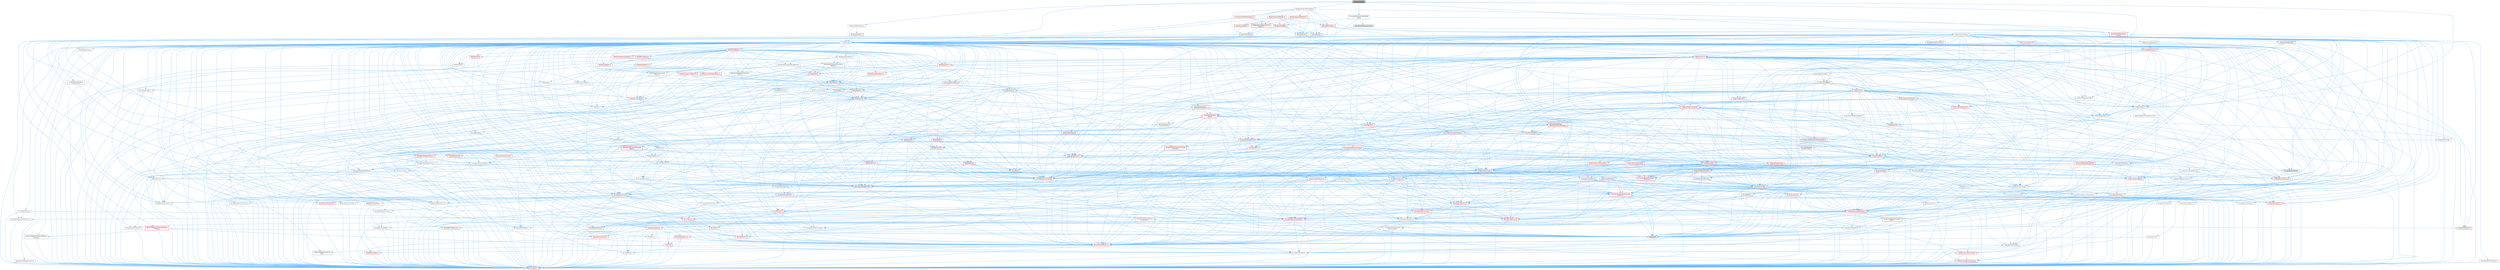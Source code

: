 digraph "IPropertyTable.h"
{
 // INTERACTIVE_SVG=YES
 // LATEX_PDF_SIZE
  bgcolor="transparent";
  edge [fontname=Helvetica,fontsize=10,labelfontname=Helvetica,labelfontsize=10];
  node [fontname=Helvetica,fontsize=10,shape=box,height=0.2,width=0.4];
  Node1 [id="Node000001",label="IPropertyTable.h",height=0.2,width=0.4,color="gray40", fillcolor="grey60", style="filled", fontcolor="black",tooltip=" "];
  Node1 -> Node2 [id="edge1_Node000001_Node000002",color="steelblue1",style="solid",tooltip=" "];
  Node2 [id="Node000002",label="CoreMinimal.h",height=0.2,width=0.4,color="grey40", fillcolor="white", style="filled",URL="$d7/d67/CoreMinimal_8h.html",tooltip=" "];
  Node2 -> Node3 [id="edge2_Node000002_Node000003",color="steelblue1",style="solid",tooltip=" "];
  Node3 [id="Node000003",label="CoreTypes.h",height=0.2,width=0.4,color="red", fillcolor="#FFF0F0", style="filled",URL="$dc/dec/CoreTypes_8h.html",tooltip=" "];
  Node2 -> Node17 [id="edge3_Node000002_Node000017",color="steelblue1",style="solid",tooltip=" "];
  Node17 [id="Node000017",label="CoreFwd.h",height=0.2,width=0.4,color="red", fillcolor="#FFF0F0", style="filled",URL="$d1/d1e/CoreFwd_8h.html",tooltip=" "];
  Node17 -> Node3 [id="edge4_Node000017_Node000003",color="steelblue1",style="solid",tooltip=" "];
  Node17 -> Node18 [id="edge5_Node000017_Node000018",color="steelblue1",style="solid",tooltip=" "];
  Node18 [id="Node000018",label="Containers/ContainersFwd.h",height=0.2,width=0.4,color="red", fillcolor="#FFF0F0", style="filled",URL="$d4/d0a/ContainersFwd_8h.html",tooltip=" "];
  Node18 -> Node3 [id="edge6_Node000018_Node000003",color="steelblue1",style="solid",tooltip=" "];
  Node18 -> Node19 [id="edge7_Node000018_Node000019",color="steelblue1",style="solid",tooltip=" "];
  Node19 [id="Node000019",label="Traits/IsContiguousContainer.h",height=0.2,width=0.4,color="red", fillcolor="#FFF0F0", style="filled",URL="$d5/d3c/IsContiguousContainer_8h.html",tooltip=" "];
  Node19 -> Node3 [id="edge8_Node000019_Node000003",color="steelblue1",style="solid",tooltip=" "];
  Node17 -> Node23 [id="edge9_Node000017_Node000023",color="steelblue1",style="solid",tooltip=" "];
  Node23 [id="Node000023",label="UObject/UObjectHierarchy\lFwd.h",height=0.2,width=0.4,color="grey40", fillcolor="white", style="filled",URL="$d3/d13/UObjectHierarchyFwd_8h.html",tooltip=" "];
  Node2 -> Node23 [id="edge10_Node000002_Node000023",color="steelblue1",style="solid",tooltip=" "];
  Node2 -> Node18 [id="edge11_Node000002_Node000018",color="steelblue1",style="solid",tooltip=" "];
  Node2 -> Node24 [id="edge12_Node000002_Node000024",color="steelblue1",style="solid",tooltip=" "];
  Node24 [id="Node000024",label="Misc/VarArgs.h",height=0.2,width=0.4,color="grey40", fillcolor="white", style="filled",URL="$d5/d6f/VarArgs_8h.html",tooltip=" "];
  Node24 -> Node3 [id="edge13_Node000024_Node000003",color="steelblue1",style="solid",tooltip=" "];
  Node2 -> Node25 [id="edge14_Node000002_Node000025",color="steelblue1",style="solid",tooltip=" "];
  Node25 [id="Node000025",label="Logging/LogVerbosity.h",height=0.2,width=0.4,color="grey40", fillcolor="white", style="filled",URL="$d2/d8f/LogVerbosity_8h.html",tooltip=" "];
  Node25 -> Node3 [id="edge15_Node000025_Node000003",color="steelblue1",style="solid",tooltip=" "];
  Node2 -> Node26 [id="edge16_Node000002_Node000026",color="steelblue1",style="solid",tooltip=" "];
  Node26 [id="Node000026",label="Misc/OutputDevice.h",height=0.2,width=0.4,color="red", fillcolor="#FFF0F0", style="filled",URL="$d7/d32/OutputDevice_8h.html",tooltip=" "];
  Node26 -> Node17 [id="edge17_Node000026_Node000017",color="steelblue1",style="solid",tooltip=" "];
  Node26 -> Node3 [id="edge18_Node000026_Node000003",color="steelblue1",style="solid",tooltip=" "];
  Node26 -> Node25 [id="edge19_Node000026_Node000025",color="steelblue1",style="solid",tooltip=" "];
  Node26 -> Node24 [id="edge20_Node000026_Node000024",color="steelblue1",style="solid",tooltip=" "];
  Node2 -> Node32 [id="edge21_Node000002_Node000032",color="steelblue1",style="solid",tooltip=" "];
  Node32 [id="Node000032",label="HAL/PlatformCrt.h",height=0.2,width=0.4,color="red", fillcolor="#FFF0F0", style="filled",URL="$d8/d75/PlatformCrt_8h.html",tooltip=" "];
  Node2 -> Node42 [id="edge22_Node000002_Node000042",color="steelblue1",style="solid",tooltip=" "];
  Node42 [id="Node000042",label="HAL/PlatformMisc.h",height=0.2,width=0.4,color="red", fillcolor="#FFF0F0", style="filled",URL="$d0/df5/PlatformMisc_8h.html",tooltip=" "];
  Node42 -> Node3 [id="edge23_Node000042_Node000003",color="steelblue1",style="solid",tooltip=" "];
  Node2 -> Node61 [id="edge24_Node000002_Node000061",color="steelblue1",style="solid",tooltip=" "];
  Node61 [id="Node000061",label="Misc/AssertionMacros.h",height=0.2,width=0.4,color="red", fillcolor="#FFF0F0", style="filled",URL="$d0/dfa/AssertionMacros_8h.html",tooltip=" "];
  Node61 -> Node3 [id="edge25_Node000061_Node000003",color="steelblue1",style="solid",tooltip=" "];
  Node61 -> Node42 [id="edge26_Node000061_Node000042",color="steelblue1",style="solid",tooltip=" "];
  Node61 -> Node62 [id="edge27_Node000061_Node000062",color="steelblue1",style="solid",tooltip=" "];
  Node62 [id="Node000062",label="Templates/EnableIf.h",height=0.2,width=0.4,color="grey40", fillcolor="white", style="filled",URL="$d7/d60/EnableIf_8h.html",tooltip=" "];
  Node62 -> Node3 [id="edge28_Node000062_Node000003",color="steelblue1",style="solid",tooltip=" "];
  Node61 -> Node24 [id="edge29_Node000061_Node000024",color="steelblue1",style="solid",tooltip=" "];
  Node2 -> Node70 [id="edge30_Node000002_Node000070",color="steelblue1",style="solid",tooltip=" "];
  Node70 [id="Node000070",label="Templates/IsPointer.h",height=0.2,width=0.4,color="grey40", fillcolor="white", style="filled",URL="$d7/d05/IsPointer_8h.html",tooltip=" "];
  Node70 -> Node3 [id="edge31_Node000070_Node000003",color="steelblue1",style="solid",tooltip=" "];
  Node2 -> Node71 [id="edge32_Node000002_Node000071",color="steelblue1",style="solid",tooltip=" "];
  Node71 [id="Node000071",label="HAL/PlatformMemory.h",height=0.2,width=0.4,color="red", fillcolor="#FFF0F0", style="filled",URL="$de/d68/PlatformMemory_8h.html",tooltip=" "];
  Node71 -> Node3 [id="edge33_Node000071_Node000003",color="steelblue1",style="solid",tooltip=" "];
  Node2 -> Node54 [id="edge34_Node000002_Node000054",color="steelblue1",style="solid",tooltip=" "];
  Node54 [id="Node000054",label="HAL/PlatformAtomics.h",height=0.2,width=0.4,color="red", fillcolor="#FFF0F0", style="filled",URL="$d3/d36/PlatformAtomics_8h.html",tooltip=" "];
  Node54 -> Node3 [id="edge35_Node000054_Node000003",color="steelblue1",style="solid",tooltip=" "];
  Node2 -> Node76 [id="edge36_Node000002_Node000076",color="steelblue1",style="solid",tooltip=" "];
  Node76 [id="Node000076",label="Misc/Exec.h",height=0.2,width=0.4,color="grey40", fillcolor="white", style="filled",URL="$de/ddb/Exec_8h.html",tooltip=" "];
  Node76 -> Node3 [id="edge37_Node000076_Node000003",color="steelblue1",style="solid",tooltip=" "];
  Node76 -> Node61 [id="edge38_Node000076_Node000061",color="steelblue1",style="solid",tooltip=" "];
  Node2 -> Node77 [id="edge39_Node000002_Node000077",color="steelblue1",style="solid",tooltip=" "];
  Node77 [id="Node000077",label="HAL/MemoryBase.h",height=0.2,width=0.4,color="red", fillcolor="#FFF0F0", style="filled",URL="$d6/d9f/MemoryBase_8h.html",tooltip=" "];
  Node77 -> Node3 [id="edge40_Node000077_Node000003",color="steelblue1",style="solid",tooltip=" "];
  Node77 -> Node54 [id="edge41_Node000077_Node000054",color="steelblue1",style="solid",tooltip=" "];
  Node77 -> Node32 [id="edge42_Node000077_Node000032",color="steelblue1",style="solid",tooltip=" "];
  Node77 -> Node76 [id="edge43_Node000077_Node000076",color="steelblue1",style="solid",tooltip=" "];
  Node77 -> Node26 [id="edge44_Node000077_Node000026",color="steelblue1",style="solid",tooltip=" "];
  Node2 -> Node87 [id="edge45_Node000002_Node000087",color="steelblue1",style="solid",tooltip=" "];
  Node87 [id="Node000087",label="HAL/UnrealMemory.h",height=0.2,width=0.4,color="red", fillcolor="#FFF0F0", style="filled",URL="$d9/d96/UnrealMemory_8h.html",tooltip=" "];
  Node87 -> Node3 [id="edge46_Node000087_Node000003",color="steelblue1",style="solid",tooltip=" "];
  Node87 -> Node77 [id="edge47_Node000087_Node000077",color="steelblue1",style="solid",tooltip=" "];
  Node87 -> Node71 [id="edge48_Node000087_Node000071",color="steelblue1",style="solid",tooltip=" "];
  Node87 -> Node70 [id="edge49_Node000087_Node000070",color="steelblue1",style="solid",tooltip=" "];
  Node2 -> Node89 [id="edge50_Node000002_Node000089",color="steelblue1",style="solid",tooltip=" "];
  Node89 [id="Node000089",label="Templates/IsArithmetic.h",height=0.2,width=0.4,color="grey40", fillcolor="white", style="filled",URL="$d2/d5d/IsArithmetic_8h.html",tooltip=" "];
  Node89 -> Node3 [id="edge51_Node000089_Node000003",color="steelblue1",style="solid",tooltip=" "];
  Node2 -> Node83 [id="edge52_Node000002_Node000083",color="steelblue1",style="solid",tooltip=" "];
  Node83 [id="Node000083",label="Templates/AndOrNot.h",height=0.2,width=0.4,color="grey40", fillcolor="white", style="filled",URL="$db/d0a/AndOrNot_8h.html",tooltip=" "];
  Node83 -> Node3 [id="edge53_Node000083_Node000003",color="steelblue1",style="solid",tooltip=" "];
  Node2 -> Node90 [id="edge54_Node000002_Node000090",color="steelblue1",style="solid",tooltip=" "];
  Node90 [id="Node000090",label="Templates/IsPODType.h",height=0.2,width=0.4,color="grey40", fillcolor="white", style="filled",URL="$d7/db1/IsPODType_8h.html",tooltip=" "];
  Node90 -> Node3 [id="edge55_Node000090_Node000003",color="steelblue1",style="solid",tooltip=" "];
  Node2 -> Node91 [id="edge56_Node000002_Node000091",color="steelblue1",style="solid",tooltip=" "];
  Node91 [id="Node000091",label="Templates/IsUECoreType.h",height=0.2,width=0.4,color="grey40", fillcolor="white", style="filled",URL="$d1/db8/IsUECoreType_8h.html",tooltip=" "];
  Node91 -> Node3 [id="edge57_Node000091_Node000003",color="steelblue1",style="solid",tooltip=" "];
  Node91 -> Node7 [id="edge58_Node000091_Node000007",color="steelblue1",style="solid",tooltip=" "];
  Node7 [id="Node000007",label="type_traits",height=0.2,width=0.4,color="grey60", fillcolor="#E0E0E0", style="filled",tooltip=" "];
  Node2 -> Node84 [id="edge59_Node000002_Node000084",color="steelblue1",style="solid",tooltip=" "];
  Node84 [id="Node000084",label="Templates/IsTriviallyCopy\lConstructible.h",height=0.2,width=0.4,color="grey40", fillcolor="white", style="filled",URL="$d3/d78/IsTriviallyCopyConstructible_8h.html",tooltip=" "];
  Node84 -> Node3 [id="edge60_Node000084_Node000003",color="steelblue1",style="solid",tooltip=" "];
  Node84 -> Node7 [id="edge61_Node000084_Node000007",color="steelblue1",style="solid",tooltip=" "];
  Node2 -> Node92 [id="edge62_Node000002_Node000092",color="steelblue1",style="solid",tooltip=" "];
  Node92 [id="Node000092",label="Templates/UnrealTypeTraits.h",height=0.2,width=0.4,color="red", fillcolor="#FFF0F0", style="filled",URL="$d2/d2d/UnrealTypeTraits_8h.html",tooltip=" "];
  Node92 -> Node3 [id="edge63_Node000092_Node000003",color="steelblue1",style="solid",tooltip=" "];
  Node92 -> Node70 [id="edge64_Node000092_Node000070",color="steelblue1",style="solid",tooltip=" "];
  Node92 -> Node61 [id="edge65_Node000092_Node000061",color="steelblue1",style="solid",tooltip=" "];
  Node92 -> Node83 [id="edge66_Node000092_Node000083",color="steelblue1",style="solid",tooltip=" "];
  Node92 -> Node62 [id="edge67_Node000092_Node000062",color="steelblue1",style="solid",tooltip=" "];
  Node92 -> Node89 [id="edge68_Node000092_Node000089",color="steelblue1",style="solid",tooltip=" "];
  Node92 -> Node93 [id="edge69_Node000092_Node000093",color="steelblue1",style="solid",tooltip=" "];
  Node93 [id="Node000093",label="Templates/Models.h",height=0.2,width=0.4,color="red", fillcolor="#FFF0F0", style="filled",URL="$d3/d0c/Models_8h.html",tooltip=" "];
  Node92 -> Node90 [id="edge70_Node000092_Node000090",color="steelblue1",style="solid",tooltip=" "];
  Node92 -> Node91 [id="edge71_Node000092_Node000091",color="steelblue1",style="solid",tooltip=" "];
  Node92 -> Node84 [id="edge72_Node000092_Node000084",color="steelblue1",style="solid",tooltip=" "];
  Node2 -> Node62 [id="edge73_Node000002_Node000062",color="steelblue1",style="solid",tooltip=" "];
  Node2 -> Node94 [id="edge74_Node000002_Node000094",color="steelblue1",style="solid",tooltip=" "];
  Node94 [id="Node000094",label="Templates/RemoveReference.h",height=0.2,width=0.4,color="grey40", fillcolor="white", style="filled",URL="$da/dbe/RemoveReference_8h.html",tooltip=" "];
  Node94 -> Node3 [id="edge75_Node000094_Node000003",color="steelblue1",style="solid",tooltip=" "];
  Node2 -> Node95 [id="edge76_Node000002_Node000095",color="steelblue1",style="solid",tooltip=" "];
  Node95 [id="Node000095",label="Templates/IntegralConstant.h",height=0.2,width=0.4,color="grey40", fillcolor="white", style="filled",URL="$db/d1b/IntegralConstant_8h.html",tooltip=" "];
  Node95 -> Node3 [id="edge77_Node000095_Node000003",color="steelblue1",style="solid",tooltip=" "];
  Node2 -> Node96 [id="edge78_Node000002_Node000096",color="steelblue1",style="solid",tooltip=" "];
  Node96 [id="Node000096",label="Templates/IsClass.h",height=0.2,width=0.4,color="grey40", fillcolor="white", style="filled",URL="$db/dcb/IsClass_8h.html",tooltip=" "];
  Node96 -> Node3 [id="edge79_Node000096_Node000003",color="steelblue1",style="solid",tooltip=" "];
  Node2 -> Node97 [id="edge80_Node000002_Node000097",color="steelblue1",style="solid",tooltip=" "];
  Node97 [id="Node000097",label="Templates/TypeCompatible\lBytes.h",height=0.2,width=0.4,color="red", fillcolor="#FFF0F0", style="filled",URL="$df/d0a/TypeCompatibleBytes_8h.html",tooltip=" "];
  Node97 -> Node3 [id="edge81_Node000097_Node000003",color="steelblue1",style="solid",tooltip=" "];
  Node97 -> Node7 [id="edge82_Node000097_Node000007",color="steelblue1",style="solid",tooltip=" "];
  Node2 -> Node19 [id="edge83_Node000002_Node000019",color="steelblue1",style="solid",tooltip=" "];
  Node2 -> Node98 [id="edge84_Node000002_Node000098",color="steelblue1",style="solid",tooltip=" "];
  Node98 [id="Node000098",label="Templates/UnrealTemplate.h",height=0.2,width=0.4,color="red", fillcolor="#FFF0F0", style="filled",URL="$d4/d24/UnrealTemplate_8h.html",tooltip=" "];
  Node98 -> Node3 [id="edge85_Node000098_Node000003",color="steelblue1",style="solid",tooltip=" "];
  Node98 -> Node70 [id="edge86_Node000098_Node000070",color="steelblue1",style="solid",tooltip=" "];
  Node98 -> Node87 [id="edge87_Node000098_Node000087",color="steelblue1",style="solid",tooltip=" "];
  Node98 -> Node92 [id="edge88_Node000098_Node000092",color="steelblue1",style="solid",tooltip=" "];
  Node98 -> Node94 [id="edge89_Node000098_Node000094",color="steelblue1",style="solid",tooltip=" "];
  Node98 -> Node64 [id="edge90_Node000098_Node000064",color="steelblue1",style="solid",tooltip=" "];
  Node64 [id="Node000064",label="Templates/Requires.h",height=0.2,width=0.4,color="grey40", fillcolor="white", style="filled",URL="$dc/d96/Requires_8h.html",tooltip=" "];
  Node64 -> Node62 [id="edge91_Node000064_Node000062",color="steelblue1",style="solid",tooltip=" "];
  Node64 -> Node7 [id="edge92_Node000064_Node000007",color="steelblue1",style="solid",tooltip=" "];
  Node98 -> Node97 [id="edge93_Node000098_Node000097",color="steelblue1",style="solid",tooltip=" "];
  Node98 -> Node19 [id="edge94_Node000098_Node000019",color="steelblue1",style="solid",tooltip=" "];
  Node98 -> Node7 [id="edge95_Node000098_Node000007",color="steelblue1",style="solid",tooltip=" "];
  Node2 -> Node47 [id="edge96_Node000002_Node000047",color="steelblue1",style="solid",tooltip=" "];
  Node47 [id="Node000047",label="Math/NumericLimits.h",height=0.2,width=0.4,color="grey40", fillcolor="white", style="filled",URL="$df/d1b/NumericLimits_8h.html",tooltip=" "];
  Node47 -> Node3 [id="edge97_Node000047_Node000003",color="steelblue1",style="solid",tooltip=" "];
  Node2 -> Node102 [id="edge98_Node000002_Node000102",color="steelblue1",style="solid",tooltip=" "];
  Node102 [id="Node000102",label="HAL/PlatformMath.h",height=0.2,width=0.4,color="red", fillcolor="#FFF0F0", style="filled",URL="$dc/d53/PlatformMath_8h.html",tooltip=" "];
  Node102 -> Node3 [id="edge99_Node000102_Node000003",color="steelblue1",style="solid",tooltip=" "];
  Node2 -> Node85 [id="edge100_Node000002_Node000085",color="steelblue1",style="solid",tooltip=" "];
  Node85 [id="Node000085",label="Templates/IsTriviallyCopy\lAssignable.h",height=0.2,width=0.4,color="grey40", fillcolor="white", style="filled",URL="$d2/df2/IsTriviallyCopyAssignable_8h.html",tooltip=" "];
  Node85 -> Node3 [id="edge101_Node000085_Node000003",color="steelblue1",style="solid",tooltip=" "];
  Node85 -> Node7 [id="edge102_Node000085_Node000007",color="steelblue1",style="solid",tooltip=" "];
  Node2 -> Node110 [id="edge103_Node000002_Node000110",color="steelblue1",style="solid",tooltip=" "];
  Node110 [id="Node000110",label="Templates/MemoryOps.h",height=0.2,width=0.4,color="red", fillcolor="#FFF0F0", style="filled",URL="$db/dea/MemoryOps_8h.html",tooltip=" "];
  Node110 -> Node3 [id="edge104_Node000110_Node000003",color="steelblue1",style="solid",tooltip=" "];
  Node110 -> Node87 [id="edge105_Node000110_Node000087",color="steelblue1",style="solid",tooltip=" "];
  Node110 -> Node85 [id="edge106_Node000110_Node000085",color="steelblue1",style="solid",tooltip=" "];
  Node110 -> Node84 [id="edge107_Node000110_Node000084",color="steelblue1",style="solid",tooltip=" "];
  Node110 -> Node64 [id="edge108_Node000110_Node000064",color="steelblue1",style="solid",tooltip=" "];
  Node110 -> Node92 [id="edge109_Node000110_Node000092",color="steelblue1",style="solid",tooltip=" "];
  Node110 -> Node7 [id="edge110_Node000110_Node000007",color="steelblue1",style="solid",tooltip=" "];
  Node2 -> Node111 [id="edge111_Node000002_Node000111",color="steelblue1",style="solid",tooltip=" "];
  Node111 [id="Node000111",label="Containers/ContainerAllocation\lPolicies.h",height=0.2,width=0.4,color="red", fillcolor="#FFF0F0", style="filled",URL="$d7/dff/ContainerAllocationPolicies_8h.html",tooltip=" "];
  Node111 -> Node3 [id="edge112_Node000111_Node000003",color="steelblue1",style="solid",tooltip=" "];
  Node111 -> Node111 [id="edge113_Node000111_Node000111",color="steelblue1",style="solid",tooltip=" "];
  Node111 -> Node102 [id="edge114_Node000111_Node000102",color="steelblue1",style="solid",tooltip=" "];
  Node111 -> Node87 [id="edge115_Node000111_Node000087",color="steelblue1",style="solid",tooltip=" "];
  Node111 -> Node47 [id="edge116_Node000111_Node000047",color="steelblue1",style="solid",tooltip=" "];
  Node111 -> Node61 [id="edge117_Node000111_Node000061",color="steelblue1",style="solid",tooltip=" "];
  Node111 -> Node110 [id="edge118_Node000111_Node000110",color="steelblue1",style="solid",tooltip=" "];
  Node111 -> Node97 [id="edge119_Node000111_Node000097",color="steelblue1",style="solid",tooltip=" "];
  Node111 -> Node7 [id="edge120_Node000111_Node000007",color="steelblue1",style="solid",tooltip=" "];
  Node2 -> Node114 [id="edge121_Node000002_Node000114",color="steelblue1",style="solid",tooltip=" "];
  Node114 [id="Node000114",label="Templates/IsEnumClass.h",height=0.2,width=0.4,color="grey40", fillcolor="white", style="filled",URL="$d7/d15/IsEnumClass_8h.html",tooltip=" "];
  Node114 -> Node3 [id="edge122_Node000114_Node000003",color="steelblue1",style="solid",tooltip=" "];
  Node114 -> Node83 [id="edge123_Node000114_Node000083",color="steelblue1",style="solid",tooltip=" "];
  Node2 -> Node115 [id="edge124_Node000002_Node000115",color="steelblue1",style="solid",tooltip=" "];
  Node115 [id="Node000115",label="HAL/PlatformProperties.h",height=0.2,width=0.4,color="red", fillcolor="#FFF0F0", style="filled",URL="$d9/db0/PlatformProperties_8h.html",tooltip=" "];
  Node115 -> Node3 [id="edge125_Node000115_Node000003",color="steelblue1",style="solid",tooltip=" "];
  Node2 -> Node118 [id="edge126_Node000002_Node000118",color="steelblue1",style="solid",tooltip=" "];
  Node118 [id="Node000118",label="Misc/EngineVersionBase.h",height=0.2,width=0.4,color="grey40", fillcolor="white", style="filled",URL="$d5/d2b/EngineVersionBase_8h.html",tooltip=" "];
  Node118 -> Node3 [id="edge127_Node000118_Node000003",color="steelblue1",style="solid",tooltip=" "];
  Node2 -> Node119 [id="edge128_Node000002_Node000119",color="steelblue1",style="solid",tooltip=" "];
  Node119 [id="Node000119",label="Internationalization\l/TextNamespaceFwd.h",height=0.2,width=0.4,color="grey40", fillcolor="white", style="filled",URL="$d8/d97/TextNamespaceFwd_8h.html",tooltip=" "];
  Node119 -> Node3 [id="edge129_Node000119_Node000003",color="steelblue1",style="solid",tooltip=" "];
  Node2 -> Node120 [id="edge130_Node000002_Node000120",color="steelblue1",style="solid",tooltip=" "];
  Node120 [id="Node000120",label="Serialization/Archive.h",height=0.2,width=0.4,color="red", fillcolor="#FFF0F0", style="filled",URL="$d7/d3b/Archive_8h.html",tooltip=" "];
  Node120 -> Node17 [id="edge131_Node000120_Node000017",color="steelblue1",style="solid",tooltip=" "];
  Node120 -> Node3 [id="edge132_Node000120_Node000003",color="steelblue1",style="solid",tooltip=" "];
  Node120 -> Node115 [id="edge133_Node000120_Node000115",color="steelblue1",style="solid",tooltip=" "];
  Node120 -> Node119 [id="edge134_Node000120_Node000119",color="steelblue1",style="solid",tooltip=" "];
  Node120 -> Node61 [id="edge135_Node000120_Node000061",color="steelblue1",style="solid",tooltip=" "];
  Node120 -> Node118 [id="edge136_Node000120_Node000118",color="steelblue1",style="solid",tooltip=" "];
  Node120 -> Node24 [id="edge137_Node000120_Node000024",color="steelblue1",style="solid",tooltip=" "];
  Node120 -> Node62 [id="edge138_Node000120_Node000062",color="steelblue1",style="solid",tooltip=" "];
  Node120 -> Node114 [id="edge139_Node000120_Node000114",color="steelblue1",style="solid",tooltip=" "];
  Node120 -> Node107 [id="edge140_Node000120_Node000107",color="steelblue1",style="solid",tooltip=" "];
  Node107 [id="Node000107",label="Templates/IsSigned.h",height=0.2,width=0.4,color="grey40", fillcolor="white", style="filled",URL="$d8/dd8/IsSigned_8h.html",tooltip=" "];
  Node107 -> Node3 [id="edge141_Node000107_Node000003",color="steelblue1",style="solid",tooltip=" "];
  Node120 -> Node98 [id="edge142_Node000120_Node000098",color="steelblue1",style="solid",tooltip=" "];
  Node120 -> Node123 [id="edge143_Node000120_Node000123",color="steelblue1",style="solid",tooltip=" "];
  Node123 [id="Node000123",label="UObject/ObjectVersion.h",height=0.2,width=0.4,color="grey40", fillcolor="white", style="filled",URL="$da/d63/ObjectVersion_8h.html",tooltip=" "];
  Node123 -> Node3 [id="edge144_Node000123_Node000003",color="steelblue1",style="solid",tooltip=" "];
  Node2 -> Node124 [id="edge145_Node000002_Node000124",color="steelblue1",style="solid",tooltip=" "];
  Node124 [id="Node000124",label="Templates/Less.h",height=0.2,width=0.4,color="grey40", fillcolor="white", style="filled",URL="$de/dc8/Less_8h.html",tooltip=" "];
  Node124 -> Node3 [id="edge146_Node000124_Node000003",color="steelblue1",style="solid",tooltip=" "];
  Node124 -> Node98 [id="edge147_Node000124_Node000098",color="steelblue1",style="solid",tooltip=" "];
  Node2 -> Node125 [id="edge148_Node000002_Node000125",color="steelblue1",style="solid",tooltip=" "];
  Node125 [id="Node000125",label="Templates/Sorting.h",height=0.2,width=0.4,color="red", fillcolor="#FFF0F0", style="filled",URL="$d3/d9e/Sorting_8h.html",tooltip=" "];
  Node125 -> Node3 [id="edge149_Node000125_Node000003",color="steelblue1",style="solid",tooltip=" "];
  Node125 -> Node102 [id="edge150_Node000125_Node000102",color="steelblue1",style="solid",tooltip=" "];
  Node125 -> Node124 [id="edge151_Node000125_Node000124",color="steelblue1",style="solid",tooltip=" "];
  Node2 -> Node136 [id="edge152_Node000002_Node000136",color="steelblue1",style="solid",tooltip=" "];
  Node136 [id="Node000136",label="Misc/Char.h",height=0.2,width=0.4,color="red", fillcolor="#FFF0F0", style="filled",URL="$d0/d58/Char_8h.html",tooltip=" "];
  Node136 -> Node3 [id="edge153_Node000136_Node000003",color="steelblue1",style="solid",tooltip=" "];
  Node136 -> Node7 [id="edge154_Node000136_Node000007",color="steelblue1",style="solid",tooltip=" "];
  Node2 -> Node139 [id="edge155_Node000002_Node000139",color="steelblue1",style="solid",tooltip=" "];
  Node139 [id="Node000139",label="GenericPlatform/GenericPlatform\lStricmp.h",height=0.2,width=0.4,color="grey40", fillcolor="white", style="filled",URL="$d2/d86/GenericPlatformStricmp_8h.html",tooltip=" "];
  Node139 -> Node3 [id="edge156_Node000139_Node000003",color="steelblue1",style="solid",tooltip=" "];
  Node2 -> Node140 [id="edge157_Node000002_Node000140",color="steelblue1",style="solid",tooltip=" "];
  Node140 [id="Node000140",label="GenericPlatform/GenericPlatform\lString.h",height=0.2,width=0.4,color="red", fillcolor="#FFF0F0", style="filled",URL="$dd/d20/GenericPlatformString_8h.html",tooltip=" "];
  Node140 -> Node3 [id="edge158_Node000140_Node000003",color="steelblue1",style="solid",tooltip=" "];
  Node140 -> Node139 [id="edge159_Node000140_Node000139",color="steelblue1",style="solid",tooltip=" "];
  Node140 -> Node62 [id="edge160_Node000140_Node000062",color="steelblue1",style="solid",tooltip=" "];
  Node140 -> Node7 [id="edge161_Node000140_Node000007",color="steelblue1",style="solid",tooltip=" "];
  Node2 -> Node73 [id="edge162_Node000002_Node000073",color="steelblue1",style="solid",tooltip=" "];
  Node73 [id="Node000073",label="HAL/PlatformString.h",height=0.2,width=0.4,color="red", fillcolor="#FFF0F0", style="filled",URL="$db/db5/PlatformString_8h.html",tooltip=" "];
  Node73 -> Node3 [id="edge163_Node000073_Node000003",color="steelblue1",style="solid",tooltip=" "];
  Node2 -> Node143 [id="edge164_Node000002_Node000143",color="steelblue1",style="solid",tooltip=" "];
  Node143 [id="Node000143",label="Misc/CString.h",height=0.2,width=0.4,color="red", fillcolor="#FFF0F0", style="filled",URL="$d2/d49/CString_8h.html",tooltip=" "];
  Node143 -> Node3 [id="edge165_Node000143_Node000003",color="steelblue1",style="solid",tooltip=" "];
  Node143 -> Node32 [id="edge166_Node000143_Node000032",color="steelblue1",style="solid",tooltip=" "];
  Node143 -> Node73 [id="edge167_Node000143_Node000073",color="steelblue1",style="solid",tooltip=" "];
  Node143 -> Node61 [id="edge168_Node000143_Node000061",color="steelblue1",style="solid",tooltip=" "];
  Node143 -> Node136 [id="edge169_Node000143_Node000136",color="steelblue1",style="solid",tooltip=" "];
  Node143 -> Node24 [id="edge170_Node000143_Node000024",color="steelblue1",style="solid",tooltip=" "];
  Node2 -> Node144 [id="edge171_Node000002_Node000144",color="steelblue1",style="solid",tooltip=" "];
  Node144 [id="Node000144",label="Misc/Crc.h",height=0.2,width=0.4,color="red", fillcolor="#FFF0F0", style="filled",URL="$d4/dd2/Crc_8h.html",tooltip=" "];
  Node144 -> Node3 [id="edge172_Node000144_Node000003",color="steelblue1",style="solid",tooltip=" "];
  Node144 -> Node73 [id="edge173_Node000144_Node000073",color="steelblue1",style="solid",tooltip=" "];
  Node144 -> Node61 [id="edge174_Node000144_Node000061",color="steelblue1",style="solid",tooltip=" "];
  Node144 -> Node143 [id="edge175_Node000144_Node000143",color="steelblue1",style="solid",tooltip=" "];
  Node144 -> Node136 [id="edge176_Node000144_Node000136",color="steelblue1",style="solid",tooltip=" "];
  Node144 -> Node92 [id="edge177_Node000144_Node000092",color="steelblue1",style="solid",tooltip=" "];
  Node2 -> Node135 [id="edge178_Node000002_Node000135",color="steelblue1",style="solid",tooltip=" "];
  Node135 [id="Node000135",label="Math/UnrealMathUtility.h",height=0.2,width=0.4,color="red", fillcolor="#FFF0F0", style="filled",URL="$db/db8/UnrealMathUtility_8h.html",tooltip=" "];
  Node135 -> Node3 [id="edge179_Node000135_Node000003",color="steelblue1",style="solid",tooltip=" "];
  Node135 -> Node61 [id="edge180_Node000135_Node000061",color="steelblue1",style="solid",tooltip=" "];
  Node135 -> Node102 [id="edge181_Node000135_Node000102",color="steelblue1",style="solid",tooltip=" "];
  Node135 -> Node64 [id="edge182_Node000135_Node000064",color="steelblue1",style="solid",tooltip=" "];
  Node2 -> Node145 [id="edge183_Node000002_Node000145",color="steelblue1",style="solid",tooltip=" "];
  Node145 [id="Node000145",label="Containers/UnrealString.h",height=0.2,width=0.4,color="red", fillcolor="#FFF0F0", style="filled",URL="$d5/dba/UnrealString_8h.html",tooltip=" "];
  Node2 -> Node149 [id="edge184_Node000002_Node000149",color="steelblue1",style="solid",tooltip=" "];
  Node149 [id="Node000149",label="Containers/Array.h",height=0.2,width=0.4,color="red", fillcolor="#FFF0F0", style="filled",URL="$df/dd0/Array_8h.html",tooltip=" "];
  Node149 -> Node3 [id="edge185_Node000149_Node000003",color="steelblue1",style="solid",tooltip=" "];
  Node149 -> Node61 [id="edge186_Node000149_Node000061",color="steelblue1",style="solid",tooltip=" "];
  Node149 -> Node87 [id="edge187_Node000149_Node000087",color="steelblue1",style="solid",tooltip=" "];
  Node149 -> Node92 [id="edge188_Node000149_Node000092",color="steelblue1",style="solid",tooltip=" "];
  Node149 -> Node98 [id="edge189_Node000149_Node000098",color="steelblue1",style="solid",tooltip=" "];
  Node149 -> Node111 [id="edge190_Node000149_Node000111",color="steelblue1",style="solid",tooltip=" "];
  Node149 -> Node120 [id="edge191_Node000149_Node000120",color="steelblue1",style="solid",tooltip=" "];
  Node149 -> Node170 [id="edge192_Node000149_Node000170",color="steelblue1",style="solid",tooltip=" "];
  Node170 [id="Node000170",label="Concepts/GetTypeHashable.h",height=0.2,width=0.4,color="grey40", fillcolor="white", style="filled",URL="$d3/da2/GetTypeHashable_8h.html",tooltip=" "];
  Node170 -> Node3 [id="edge193_Node000170_Node000003",color="steelblue1",style="solid",tooltip=" "];
  Node170 -> Node161 [id="edge194_Node000170_Node000161",color="steelblue1",style="solid",tooltip=" "];
  Node161 [id="Node000161",label="Templates/TypeHash.h",height=0.2,width=0.4,color="red", fillcolor="#FFF0F0", style="filled",URL="$d1/d62/TypeHash_8h.html",tooltip=" "];
  Node161 -> Node3 [id="edge195_Node000161_Node000003",color="steelblue1",style="solid",tooltip=" "];
  Node161 -> Node64 [id="edge196_Node000161_Node000064",color="steelblue1",style="solid",tooltip=" "];
  Node161 -> Node144 [id="edge197_Node000161_Node000144",color="steelblue1",style="solid",tooltip=" "];
  Node161 -> Node7 [id="edge198_Node000161_Node000007",color="steelblue1",style="solid",tooltip=" "];
  Node149 -> Node128 [id="edge199_Node000149_Node000128",color="steelblue1",style="solid",tooltip=" "];
  Node128 [id="Node000128",label="Templates/Invoke.h",height=0.2,width=0.4,color="red", fillcolor="#FFF0F0", style="filled",URL="$d7/deb/Invoke_8h.html",tooltip=" "];
  Node128 -> Node3 [id="edge200_Node000128_Node000003",color="steelblue1",style="solid",tooltip=" "];
  Node128 -> Node98 [id="edge201_Node000128_Node000098",color="steelblue1",style="solid",tooltip=" "];
  Node128 -> Node7 [id="edge202_Node000128_Node000007",color="steelblue1",style="solid",tooltip=" "];
  Node149 -> Node124 [id="edge203_Node000149_Node000124",color="steelblue1",style="solid",tooltip=" "];
  Node149 -> Node64 [id="edge204_Node000149_Node000064",color="steelblue1",style="solid",tooltip=" "];
  Node149 -> Node125 [id="edge205_Node000149_Node000125",color="steelblue1",style="solid",tooltip=" "];
  Node149 -> Node172 [id="edge206_Node000149_Node000172",color="steelblue1",style="solid",tooltip=" "];
  Node172 [id="Node000172",label="Templates/AlignmentTemplates.h",height=0.2,width=0.4,color="grey40", fillcolor="white", style="filled",URL="$dd/d32/AlignmentTemplates_8h.html",tooltip=" "];
  Node172 -> Node3 [id="edge207_Node000172_Node000003",color="steelblue1",style="solid",tooltip=" "];
  Node172 -> Node81 [id="edge208_Node000172_Node000081",color="steelblue1",style="solid",tooltip=" "];
  Node81 [id="Node000081",label="Templates/IsIntegral.h",height=0.2,width=0.4,color="grey40", fillcolor="white", style="filled",URL="$da/d64/IsIntegral_8h.html",tooltip=" "];
  Node81 -> Node3 [id="edge209_Node000081_Node000003",color="steelblue1",style="solid",tooltip=" "];
  Node172 -> Node70 [id="edge210_Node000172_Node000070",color="steelblue1",style="solid",tooltip=" "];
  Node149 -> Node7 [id="edge211_Node000149_Node000007",color="steelblue1",style="solid",tooltip=" "];
  Node2 -> Node173 [id="edge212_Node000002_Node000173",color="steelblue1",style="solid",tooltip=" "];
  Node173 [id="Node000173",label="Misc/FrameNumber.h",height=0.2,width=0.4,color="grey40", fillcolor="white", style="filled",URL="$dd/dbd/FrameNumber_8h.html",tooltip=" "];
  Node173 -> Node3 [id="edge213_Node000173_Node000003",color="steelblue1",style="solid",tooltip=" "];
  Node173 -> Node47 [id="edge214_Node000173_Node000047",color="steelblue1",style="solid",tooltip=" "];
  Node173 -> Node135 [id="edge215_Node000173_Node000135",color="steelblue1",style="solid",tooltip=" "];
  Node173 -> Node62 [id="edge216_Node000173_Node000062",color="steelblue1",style="solid",tooltip=" "];
  Node173 -> Node92 [id="edge217_Node000173_Node000092",color="steelblue1",style="solid",tooltip=" "];
  Node2 -> Node174 [id="edge218_Node000002_Node000174",color="steelblue1",style="solid",tooltip=" "];
  Node174 [id="Node000174",label="Misc/Timespan.h",height=0.2,width=0.4,color="grey40", fillcolor="white", style="filled",URL="$da/dd9/Timespan_8h.html",tooltip=" "];
  Node174 -> Node3 [id="edge219_Node000174_Node000003",color="steelblue1",style="solid",tooltip=" "];
  Node174 -> Node175 [id="edge220_Node000174_Node000175",color="steelblue1",style="solid",tooltip=" "];
  Node175 [id="Node000175",label="Math/Interval.h",height=0.2,width=0.4,color="grey40", fillcolor="white", style="filled",URL="$d1/d55/Interval_8h.html",tooltip=" "];
  Node175 -> Node3 [id="edge221_Node000175_Node000003",color="steelblue1",style="solid",tooltip=" "];
  Node175 -> Node89 [id="edge222_Node000175_Node000089",color="steelblue1",style="solid",tooltip=" "];
  Node175 -> Node92 [id="edge223_Node000175_Node000092",color="steelblue1",style="solid",tooltip=" "];
  Node175 -> Node47 [id="edge224_Node000175_Node000047",color="steelblue1",style="solid",tooltip=" "];
  Node175 -> Node135 [id="edge225_Node000175_Node000135",color="steelblue1",style="solid",tooltip=" "];
  Node174 -> Node135 [id="edge226_Node000174_Node000135",color="steelblue1",style="solid",tooltip=" "];
  Node174 -> Node61 [id="edge227_Node000174_Node000061",color="steelblue1",style="solid",tooltip=" "];
  Node2 -> Node176 [id="edge228_Node000002_Node000176",color="steelblue1",style="solid",tooltip=" "];
  Node176 [id="Node000176",label="Containers/StringConv.h",height=0.2,width=0.4,color="red", fillcolor="#FFF0F0", style="filled",URL="$d3/ddf/StringConv_8h.html",tooltip=" "];
  Node176 -> Node3 [id="edge229_Node000176_Node000003",color="steelblue1",style="solid",tooltip=" "];
  Node176 -> Node61 [id="edge230_Node000176_Node000061",color="steelblue1",style="solid",tooltip=" "];
  Node176 -> Node111 [id="edge231_Node000176_Node000111",color="steelblue1",style="solid",tooltip=" "];
  Node176 -> Node149 [id="edge232_Node000176_Node000149",color="steelblue1",style="solid",tooltip=" "];
  Node176 -> Node143 [id="edge233_Node000176_Node000143",color="steelblue1",style="solid",tooltip=" "];
  Node176 -> Node177 [id="edge234_Node000176_Node000177",color="steelblue1",style="solid",tooltip=" "];
  Node177 [id="Node000177",label="Templates/IsArray.h",height=0.2,width=0.4,color="grey40", fillcolor="white", style="filled",URL="$d8/d8d/IsArray_8h.html",tooltip=" "];
  Node177 -> Node3 [id="edge235_Node000177_Node000003",color="steelblue1",style="solid",tooltip=" "];
  Node176 -> Node98 [id="edge236_Node000176_Node000098",color="steelblue1",style="solid",tooltip=" "];
  Node176 -> Node92 [id="edge237_Node000176_Node000092",color="steelblue1",style="solid",tooltip=" "];
  Node176 -> Node19 [id="edge238_Node000176_Node000019",color="steelblue1",style="solid",tooltip=" "];
  Node176 -> Node7 [id="edge239_Node000176_Node000007",color="steelblue1",style="solid",tooltip=" "];
  Node2 -> Node178 [id="edge240_Node000002_Node000178",color="steelblue1",style="solid",tooltip=" "];
  Node178 [id="Node000178",label="UObject/UnrealNames.h",height=0.2,width=0.4,color="red", fillcolor="#FFF0F0", style="filled",URL="$d8/db1/UnrealNames_8h.html",tooltip=" "];
  Node178 -> Node3 [id="edge241_Node000178_Node000003",color="steelblue1",style="solid",tooltip=" "];
  Node2 -> Node180 [id="edge242_Node000002_Node000180",color="steelblue1",style="solid",tooltip=" "];
  Node180 [id="Node000180",label="UObject/NameTypes.h",height=0.2,width=0.4,color="red", fillcolor="#FFF0F0", style="filled",URL="$d6/d35/NameTypes_8h.html",tooltip=" "];
  Node180 -> Node3 [id="edge243_Node000180_Node000003",color="steelblue1",style="solid",tooltip=" "];
  Node180 -> Node61 [id="edge244_Node000180_Node000061",color="steelblue1",style="solid",tooltip=" "];
  Node180 -> Node87 [id="edge245_Node000180_Node000087",color="steelblue1",style="solid",tooltip=" "];
  Node180 -> Node92 [id="edge246_Node000180_Node000092",color="steelblue1",style="solid",tooltip=" "];
  Node180 -> Node98 [id="edge247_Node000180_Node000098",color="steelblue1",style="solid",tooltip=" "];
  Node180 -> Node145 [id="edge248_Node000180_Node000145",color="steelblue1",style="solid",tooltip=" "];
  Node180 -> Node176 [id="edge249_Node000180_Node000176",color="steelblue1",style="solid",tooltip=" "];
  Node180 -> Node44 [id="edge250_Node000180_Node000044",color="steelblue1",style="solid",tooltip=" "];
  Node44 [id="Node000044",label="Containers/StringFwd.h",height=0.2,width=0.4,color="red", fillcolor="#FFF0F0", style="filled",URL="$df/d37/StringFwd_8h.html",tooltip=" "];
  Node44 -> Node3 [id="edge251_Node000044_Node000003",color="steelblue1",style="solid",tooltip=" "];
  Node44 -> Node19 [id="edge252_Node000044_Node000019",color="steelblue1",style="solid",tooltip=" "];
  Node180 -> Node178 [id="edge253_Node000180_Node000178",color="steelblue1",style="solid",tooltip=" "];
  Node2 -> Node188 [id="edge254_Node000002_Node000188",color="steelblue1",style="solid",tooltip=" "];
  Node188 [id="Node000188",label="Misc/Parse.h",height=0.2,width=0.4,color="red", fillcolor="#FFF0F0", style="filled",URL="$dc/d71/Parse_8h.html",tooltip=" "];
  Node188 -> Node44 [id="edge255_Node000188_Node000044",color="steelblue1",style="solid",tooltip=" "];
  Node188 -> Node145 [id="edge256_Node000188_Node000145",color="steelblue1",style="solid",tooltip=" "];
  Node188 -> Node3 [id="edge257_Node000188_Node000003",color="steelblue1",style="solid",tooltip=" "];
  Node188 -> Node32 [id="edge258_Node000188_Node000032",color="steelblue1",style="solid",tooltip=" "];
  Node188 -> Node49 [id="edge259_Node000188_Node000049",color="steelblue1",style="solid",tooltip=" "];
  Node49 [id="Node000049",label="Misc/EnumClassFlags.h",height=0.2,width=0.4,color="grey40", fillcolor="white", style="filled",URL="$d8/de7/EnumClassFlags_8h.html",tooltip=" "];
  Node188 -> Node189 [id="edge260_Node000188_Node000189",color="steelblue1",style="solid",tooltip=" "];
  Node189 [id="Node000189",label="Templates/Function.h",height=0.2,width=0.4,color="red", fillcolor="#FFF0F0", style="filled",URL="$df/df5/Function_8h.html",tooltip=" "];
  Node189 -> Node3 [id="edge261_Node000189_Node000003",color="steelblue1",style="solid",tooltip=" "];
  Node189 -> Node61 [id="edge262_Node000189_Node000061",color="steelblue1",style="solid",tooltip=" "];
  Node189 -> Node87 [id="edge263_Node000189_Node000087",color="steelblue1",style="solid",tooltip=" "];
  Node189 -> Node92 [id="edge264_Node000189_Node000092",color="steelblue1",style="solid",tooltip=" "];
  Node189 -> Node128 [id="edge265_Node000189_Node000128",color="steelblue1",style="solid",tooltip=" "];
  Node189 -> Node98 [id="edge266_Node000189_Node000098",color="steelblue1",style="solid",tooltip=" "];
  Node189 -> Node64 [id="edge267_Node000189_Node000064",color="steelblue1",style="solid",tooltip=" "];
  Node189 -> Node135 [id="edge268_Node000189_Node000135",color="steelblue1",style="solid",tooltip=" "];
  Node189 -> Node7 [id="edge269_Node000189_Node000007",color="steelblue1",style="solid",tooltip=" "];
  Node2 -> Node172 [id="edge270_Node000002_Node000172",color="steelblue1",style="solid",tooltip=" "];
  Node2 -> Node191 [id="edge271_Node000002_Node000191",color="steelblue1",style="solid",tooltip=" "];
  Node191 [id="Node000191",label="Misc/StructBuilder.h",height=0.2,width=0.4,color="grey40", fillcolor="white", style="filled",URL="$d9/db3/StructBuilder_8h.html",tooltip=" "];
  Node191 -> Node3 [id="edge272_Node000191_Node000003",color="steelblue1",style="solid",tooltip=" "];
  Node191 -> Node135 [id="edge273_Node000191_Node000135",color="steelblue1",style="solid",tooltip=" "];
  Node191 -> Node172 [id="edge274_Node000191_Node000172",color="steelblue1",style="solid",tooltip=" "];
  Node2 -> Node104 [id="edge275_Node000002_Node000104",color="steelblue1",style="solid",tooltip=" "];
  Node104 [id="Node000104",label="Templates/Decay.h",height=0.2,width=0.4,color="grey40", fillcolor="white", style="filled",URL="$dd/d0f/Decay_8h.html",tooltip=" "];
  Node104 -> Node3 [id="edge276_Node000104_Node000003",color="steelblue1",style="solid",tooltip=" "];
  Node104 -> Node94 [id="edge277_Node000104_Node000094",color="steelblue1",style="solid",tooltip=" "];
  Node104 -> Node7 [id="edge278_Node000104_Node000007",color="steelblue1",style="solid",tooltip=" "];
  Node2 -> Node192 [id="edge279_Node000002_Node000192",color="steelblue1",style="solid",tooltip=" "];
  Node192 [id="Node000192",label="Templates/PointerIsConvertible\lFromTo.h",height=0.2,width=0.4,color="red", fillcolor="#FFF0F0", style="filled",URL="$d6/d65/PointerIsConvertibleFromTo_8h.html",tooltip=" "];
  Node192 -> Node3 [id="edge280_Node000192_Node000003",color="steelblue1",style="solid",tooltip=" "];
  Node192 -> Node7 [id="edge281_Node000192_Node000007",color="steelblue1",style="solid",tooltip=" "];
  Node2 -> Node128 [id="edge282_Node000002_Node000128",color="steelblue1",style="solid",tooltip=" "];
  Node2 -> Node189 [id="edge283_Node000002_Node000189",color="steelblue1",style="solid",tooltip=" "];
  Node2 -> Node161 [id="edge284_Node000002_Node000161",color="steelblue1",style="solid",tooltip=" "];
  Node2 -> Node193 [id="edge285_Node000002_Node000193",color="steelblue1",style="solid",tooltip=" "];
  Node193 [id="Node000193",label="Containers/ScriptArray.h",height=0.2,width=0.4,color="red", fillcolor="#FFF0F0", style="filled",URL="$dc/daf/ScriptArray_8h.html",tooltip=" "];
  Node193 -> Node3 [id="edge286_Node000193_Node000003",color="steelblue1",style="solid",tooltip=" "];
  Node193 -> Node61 [id="edge287_Node000193_Node000061",color="steelblue1",style="solid",tooltip=" "];
  Node193 -> Node87 [id="edge288_Node000193_Node000087",color="steelblue1",style="solid",tooltip=" "];
  Node193 -> Node111 [id="edge289_Node000193_Node000111",color="steelblue1",style="solid",tooltip=" "];
  Node193 -> Node149 [id="edge290_Node000193_Node000149",color="steelblue1",style="solid",tooltip=" "];
  Node2 -> Node194 [id="edge291_Node000002_Node000194",color="steelblue1",style="solid",tooltip=" "];
  Node194 [id="Node000194",label="Containers/BitArray.h",height=0.2,width=0.4,color="red", fillcolor="#FFF0F0", style="filled",URL="$d1/de4/BitArray_8h.html",tooltip=" "];
  Node194 -> Node111 [id="edge292_Node000194_Node000111",color="steelblue1",style="solid",tooltip=" "];
  Node194 -> Node3 [id="edge293_Node000194_Node000003",color="steelblue1",style="solid",tooltip=" "];
  Node194 -> Node54 [id="edge294_Node000194_Node000054",color="steelblue1",style="solid",tooltip=" "];
  Node194 -> Node87 [id="edge295_Node000194_Node000087",color="steelblue1",style="solid",tooltip=" "];
  Node194 -> Node135 [id="edge296_Node000194_Node000135",color="steelblue1",style="solid",tooltip=" "];
  Node194 -> Node61 [id="edge297_Node000194_Node000061",color="steelblue1",style="solid",tooltip=" "];
  Node194 -> Node49 [id="edge298_Node000194_Node000049",color="steelblue1",style="solid",tooltip=" "];
  Node194 -> Node120 [id="edge299_Node000194_Node000120",color="steelblue1",style="solid",tooltip=" "];
  Node194 -> Node62 [id="edge300_Node000194_Node000062",color="steelblue1",style="solid",tooltip=" "];
  Node194 -> Node128 [id="edge301_Node000194_Node000128",color="steelblue1",style="solid",tooltip=" "];
  Node194 -> Node98 [id="edge302_Node000194_Node000098",color="steelblue1",style="solid",tooltip=" "];
  Node194 -> Node92 [id="edge303_Node000194_Node000092",color="steelblue1",style="solid",tooltip=" "];
  Node2 -> Node195 [id="edge304_Node000002_Node000195",color="steelblue1",style="solid",tooltip=" "];
  Node195 [id="Node000195",label="Containers/SparseArray.h",height=0.2,width=0.4,color="red", fillcolor="#FFF0F0", style="filled",URL="$d5/dbf/SparseArray_8h.html",tooltip=" "];
  Node195 -> Node3 [id="edge305_Node000195_Node000003",color="steelblue1",style="solid",tooltip=" "];
  Node195 -> Node61 [id="edge306_Node000195_Node000061",color="steelblue1",style="solid",tooltip=" "];
  Node195 -> Node87 [id="edge307_Node000195_Node000087",color="steelblue1",style="solid",tooltip=" "];
  Node195 -> Node92 [id="edge308_Node000195_Node000092",color="steelblue1",style="solid",tooltip=" "];
  Node195 -> Node98 [id="edge309_Node000195_Node000098",color="steelblue1",style="solid",tooltip=" "];
  Node195 -> Node111 [id="edge310_Node000195_Node000111",color="steelblue1",style="solid",tooltip=" "];
  Node195 -> Node124 [id="edge311_Node000195_Node000124",color="steelblue1",style="solid",tooltip=" "];
  Node195 -> Node149 [id="edge312_Node000195_Node000149",color="steelblue1",style="solid",tooltip=" "];
  Node195 -> Node135 [id="edge313_Node000195_Node000135",color="steelblue1",style="solid",tooltip=" "];
  Node195 -> Node193 [id="edge314_Node000195_Node000193",color="steelblue1",style="solid",tooltip=" "];
  Node195 -> Node194 [id="edge315_Node000195_Node000194",color="steelblue1",style="solid",tooltip=" "];
  Node195 -> Node196 [id="edge316_Node000195_Node000196",color="steelblue1",style="solid",tooltip=" "];
  Node196 [id="Node000196",label="Serialization/Structured\lArchive.h",height=0.2,width=0.4,color="red", fillcolor="#FFF0F0", style="filled",URL="$d9/d1e/StructuredArchive_8h.html",tooltip=" "];
  Node196 -> Node149 [id="edge317_Node000196_Node000149",color="steelblue1",style="solid",tooltip=" "];
  Node196 -> Node111 [id="edge318_Node000196_Node000111",color="steelblue1",style="solid",tooltip=" "];
  Node196 -> Node3 [id="edge319_Node000196_Node000003",color="steelblue1",style="solid",tooltip=" "];
  Node196 -> Node120 [id="edge320_Node000196_Node000120",color="steelblue1",style="solid",tooltip=" "];
  Node196 -> Node207 [id="edge321_Node000196_Node000207",color="steelblue1",style="solid",tooltip=" "];
  Node207 [id="Node000207",label="Templates/UniqueObj.h",height=0.2,width=0.4,color="grey40", fillcolor="white", style="filled",URL="$da/d95/UniqueObj_8h.html",tooltip=" "];
  Node207 -> Node3 [id="edge322_Node000207_Node000003",color="steelblue1",style="solid",tooltip=" "];
  Node207 -> Node208 [id="edge323_Node000207_Node000208",color="steelblue1",style="solid",tooltip=" "];
  Node208 [id="Node000208",label="Templates/UniquePtr.h",height=0.2,width=0.4,color="red", fillcolor="#FFF0F0", style="filled",URL="$de/d1a/UniquePtr_8h.html",tooltip=" "];
  Node208 -> Node3 [id="edge324_Node000208_Node000003",color="steelblue1",style="solid",tooltip=" "];
  Node208 -> Node98 [id="edge325_Node000208_Node000098",color="steelblue1",style="solid",tooltip=" "];
  Node208 -> Node177 [id="edge326_Node000208_Node000177",color="steelblue1",style="solid",tooltip=" "];
  Node208 -> Node209 [id="edge327_Node000208_Node000209",color="steelblue1",style="solid",tooltip=" "];
  Node209 [id="Node000209",label="Templates/RemoveExtent.h",height=0.2,width=0.4,color="grey40", fillcolor="white", style="filled",URL="$dc/de9/RemoveExtent_8h.html",tooltip=" "];
  Node209 -> Node3 [id="edge328_Node000209_Node000003",color="steelblue1",style="solid",tooltip=" "];
  Node208 -> Node64 [id="edge329_Node000208_Node000064",color="steelblue1",style="solid",tooltip=" "];
  Node208 -> Node7 [id="edge330_Node000208_Node000007",color="steelblue1",style="solid",tooltip=" "];
  Node195 -> Node145 [id="edge331_Node000195_Node000145",color="steelblue1",style="solid",tooltip=" "];
  Node2 -> Node211 [id="edge332_Node000002_Node000211",color="steelblue1",style="solid",tooltip=" "];
  Node211 [id="Node000211",label="Containers/Set.h",height=0.2,width=0.4,color="red", fillcolor="#FFF0F0", style="filled",URL="$d4/d45/Set_8h.html",tooltip=" "];
  Node211 -> Node111 [id="edge333_Node000211_Node000111",color="steelblue1",style="solid",tooltip=" "];
  Node211 -> Node195 [id="edge334_Node000211_Node000195",color="steelblue1",style="solid",tooltip=" "];
  Node211 -> Node18 [id="edge335_Node000211_Node000018",color="steelblue1",style="solid",tooltip=" "];
  Node211 -> Node135 [id="edge336_Node000211_Node000135",color="steelblue1",style="solid",tooltip=" "];
  Node211 -> Node61 [id="edge337_Node000211_Node000061",color="steelblue1",style="solid",tooltip=" "];
  Node211 -> Node191 [id="edge338_Node000211_Node000191",color="steelblue1",style="solid",tooltip=" "];
  Node211 -> Node196 [id="edge339_Node000211_Node000196",color="steelblue1",style="solid",tooltip=" "];
  Node211 -> Node189 [id="edge340_Node000211_Node000189",color="steelblue1",style="solid",tooltip=" "];
  Node211 -> Node125 [id="edge341_Node000211_Node000125",color="steelblue1",style="solid",tooltip=" "];
  Node211 -> Node161 [id="edge342_Node000211_Node000161",color="steelblue1",style="solid",tooltip=" "];
  Node211 -> Node98 [id="edge343_Node000211_Node000098",color="steelblue1",style="solid",tooltip=" "];
  Node211 -> Node7 [id="edge344_Node000211_Node000007",color="steelblue1",style="solid",tooltip=" "];
  Node2 -> Node214 [id="edge345_Node000002_Node000214",color="steelblue1",style="solid",tooltip=" "];
  Node214 [id="Node000214",label="Algo/Reverse.h",height=0.2,width=0.4,color="grey40", fillcolor="white", style="filled",URL="$d5/d93/Reverse_8h.html",tooltip=" "];
  Node214 -> Node3 [id="edge346_Node000214_Node000003",color="steelblue1",style="solid",tooltip=" "];
  Node214 -> Node98 [id="edge347_Node000214_Node000098",color="steelblue1",style="solid",tooltip=" "];
  Node2 -> Node215 [id="edge348_Node000002_Node000215",color="steelblue1",style="solid",tooltip=" "];
  Node215 [id="Node000215",label="Containers/Map.h",height=0.2,width=0.4,color="red", fillcolor="#FFF0F0", style="filled",URL="$df/d79/Map_8h.html",tooltip=" "];
  Node215 -> Node3 [id="edge349_Node000215_Node000003",color="steelblue1",style="solid",tooltip=" "];
  Node215 -> Node214 [id="edge350_Node000215_Node000214",color="steelblue1",style="solid",tooltip=" "];
  Node215 -> Node211 [id="edge351_Node000215_Node000211",color="steelblue1",style="solid",tooltip=" "];
  Node215 -> Node145 [id="edge352_Node000215_Node000145",color="steelblue1",style="solid",tooltip=" "];
  Node215 -> Node61 [id="edge353_Node000215_Node000061",color="steelblue1",style="solid",tooltip=" "];
  Node215 -> Node191 [id="edge354_Node000215_Node000191",color="steelblue1",style="solid",tooltip=" "];
  Node215 -> Node189 [id="edge355_Node000215_Node000189",color="steelblue1",style="solid",tooltip=" "];
  Node215 -> Node125 [id="edge356_Node000215_Node000125",color="steelblue1",style="solid",tooltip=" "];
  Node215 -> Node216 [id="edge357_Node000215_Node000216",color="steelblue1",style="solid",tooltip=" "];
  Node216 [id="Node000216",label="Templates/Tuple.h",height=0.2,width=0.4,color="red", fillcolor="#FFF0F0", style="filled",URL="$d2/d4f/Tuple_8h.html",tooltip=" "];
  Node216 -> Node3 [id="edge358_Node000216_Node000003",color="steelblue1",style="solid",tooltip=" "];
  Node216 -> Node98 [id="edge359_Node000216_Node000098",color="steelblue1",style="solid",tooltip=" "];
  Node216 -> Node217 [id="edge360_Node000216_Node000217",color="steelblue1",style="solid",tooltip=" "];
  Node217 [id="Node000217",label="Delegates/IntegerSequence.h",height=0.2,width=0.4,color="grey40", fillcolor="white", style="filled",URL="$d2/dcc/IntegerSequence_8h.html",tooltip=" "];
  Node217 -> Node3 [id="edge361_Node000217_Node000003",color="steelblue1",style="solid",tooltip=" "];
  Node216 -> Node128 [id="edge362_Node000216_Node000128",color="steelblue1",style="solid",tooltip=" "];
  Node216 -> Node196 [id="edge363_Node000216_Node000196",color="steelblue1",style="solid",tooltip=" "];
  Node216 -> Node64 [id="edge364_Node000216_Node000064",color="steelblue1",style="solid",tooltip=" "];
  Node216 -> Node161 [id="edge365_Node000216_Node000161",color="steelblue1",style="solid",tooltip=" "];
  Node216 -> Node7 [id="edge366_Node000216_Node000007",color="steelblue1",style="solid",tooltip=" "];
  Node215 -> Node98 [id="edge367_Node000215_Node000098",color="steelblue1",style="solid",tooltip=" "];
  Node215 -> Node92 [id="edge368_Node000215_Node000092",color="steelblue1",style="solid",tooltip=" "];
  Node215 -> Node7 [id="edge369_Node000215_Node000007",color="steelblue1",style="solid",tooltip=" "];
  Node2 -> Node219 [id="edge370_Node000002_Node000219",color="steelblue1",style="solid",tooltip=" "];
  Node219 [id="Node000219",label="Math/IntPoint.h",height=0.2,width=0.4,color="red", fillcolor="#FFF0F0", style="filled",URL="$d3/df7/IntPoint_8h.html",tooltip=" "];
  Node219 -> Node3 [id="edge371_Node000219_Node000003",color="steelblue1",style="solid",tooltip=" "];
  Node219 -> Node61 [id="edge372_Node000219_Node000061",color="steelblue1",style="solid",tooltip=" "];
  Node219 -> Node188 [id="edge373_Node000219_Node000188",color="steelblue1",style="solid",tooltip=" "];
  Node219 -> Node135 [id="edge374_Node000219_Node000135",color="steelblue1",style="solid",tooltip=" "];
  Node219 -> Node145 [id="edge375_Node000219_Node000145",color="steelblue1",style="solid",tooltip=" "];
  Node219 -> Node196 [id="edge376_Node000219_Node000196",color="steelblue1",style="solid",tooltip=" "];
  Node219 -> Node161 [id="edge377_Node000219_Node000161",color="steelblue1",style="solid",tooltip=" "];
  Node2 -> Node221 [id="edge378_Node000002_Node000221",color="steelblue1",style="solid",tooltip=" "];
  Node221 [id="Node000221",label="Math/IntVector.h",height=0.2,width=0.4,color="red", fillcolor="#FFF0F0", style="filled",URL="$d7/d44/IntVector_8h.html",tooltip=" "];
  Node221 -> Node3 [id="edge379_Node000221_Node000003",color="steelblue1",style="solid",tooltip=" "];
  Node221 -> Node144 [id="edge380_Node000221_Node000144",color="steelblue1",style="solid",tooltip=" "];
  Node221 -> Node188 [id="edge381_Node000221_Node000188",color="steelblue1",style="solid",tooltip=" "];
  Node221 -> Node135 [id="edge382_Node000221_Node000135",color="steelblue1",style="solid",tooltip=" "];
  Node221 -> Node145 [id="edge383_Node000221_Node000145",color="steelblue1",style="solid",tooltip=" "];
  Node221 -> Node196 [id="edge384_Node000221_Node000196",color="steelblue1",style="solid",tooltip=" "];
  Node2 -> Node222 [id="edge385_Node000002_Node000222",color="steelblue1",style="solid",tooltip=" "];
  Node222 [id="Node000222",label="Logging/LogCategory.h",height=0.2,width=0.4,color="grey40", fillcolor="white", style="filled",URL="$d9/d36/LogCategory_8h.html",tooltip=" "];
  Node222 -> Node3 [id="edge386_Node000222_Node000003",color="steelblue1",style="solid",tooltip=" "];
  Node222 -> Node25 [id="edge387_Node000222_Node000025",color="steelblue1",style="solid",tooltip=" "];
  Node222 -> Node180 [id="edge388_Node000222_Node000180",color="steelblue1",style="solid",tooltip=" "];
  Node2 -> Node223 [id="edge389_Node000002_Node000223",color="steelblue1",style="solid",tooltip=" "];
  Node223 [id="Node000223",label="Logging/LogMacros.h",height=0.2,width=0.4,color="red", fillcolor="#FFF0F0", style="filled",URL="$d0/d16/LogMacros_8h.html",tooltip=" "];
  Node223 -> Node145 [id="edge390_Node000223_Node000145",color="steelblue1",style="solid",tooltip=" "];
  Node223 -> Node3 [id="edge391_Node000223_Node000003",color="steelblue1",style="solid",tooltip=" "];
  Node223 -> Node222 [id="edge392_Node000223_Node000222",color="steelblue1",style="solid",tooltip=" "];
  Node223 -> Node25 [id="edge393_Node000223_Node000025",color="steelblue1",style="solid",tooltip=" "];
  Node223 -> Node61 [id="edge394_Node000223_Node000061",color="steelblue1",style="solid",tooltip=" "];
  Node223 -> Node24 [id="edge395_Node000223_Node000024",color="steelblue1",style="solid",tooltip=" "];
  Node223 -> Node62 [id="edge396_Node000223_Node000062",color="steelblue1",style="solid",tooltip=" "];
  Node223 -> Node7 [id="edge397_Node000223_Node000007",color="steelblue1",style="solid",tooltip=" "];
  Node2 -> Node226 [id="edge398_Node000002_Node000226",color="steelblue1",style="solid",tooltip=" "];
  Node226 [id="Node000226",label="Math/Vector2D.h",height=0.2,width=0.4,color="red", fillcolor="#FFF0F0", style="filled",URL="$d3/db0/Vector2D_8h.html",tooltip=" "];
  Node226 -> Node3 [id="edge399_Node000226_Node000003",color="steelblue1",style="solid",tooltip=" "];
  Node226 -> Node61 [id="edge400_Node000226_Node000061",color="steelblue1",style="solid",tooltip=" "];
  Node226 -> Node144 [id="edge401_Node000226_Node000144",color="steelblue1",style="solid",tooltip=" "];
  Node226 -> Node135 [id="edge402_Node000226_Node000135",color="steelblue1",style="solid",tooltip=" "];
  Node226 -> Node145 [id="edge403_Node000226_Node000145",color="steelblue1",style="solid",tooltip=" "];
  Node226 -> Node188 [id="edge404_Node000226_Node000188",color="steelblue1",style="solid",tooltip=" "];
  Node226 -> Node219 [id="edge405_Node000226_Node000219",color="steelblue1",style="solid",tooltip=" "];
  Node226 -> Node223 [id="edge406_Node000226_Node000223",color="steelblue1",style="solid",tooltip=" "];
  Node226 -> Node7 [id="edge407_Node000226_Node000007",color="steelblue1",style="solid",tooltip=" "];
  Node2 -> Node230 [id="edge408_Node000002_Node000230",color="steelblue1",style="solid",tooltip=" "];
  Node230 [id="Node000230",label="Math/IntRect.h",height=0.2,width=0.4,color="red", fillcolor="#FFF0F0", style="filled",URL="$d7/d53/IntRect_8h.html",tooltip=" "];
  Node230 -> Node3 [id="edge409_Node000230_Node000003",color="steelblue1",style="solid",tooltip=" "];
  Node230 -> Node135 [id="edge410_Node000230_Node000135",color="steelblue1",style="solid",tooltip=" "];
  Node230 -> Node145 [id="edge411_Node000230_Node000145",color="steelblue1",style="solid",tooltip=" "];
  Node230 -> Node219 [id="edge412_Node000230_Node000219",color="steelblue1",style="solid",tooltip=" "];
  Node230 -> Node226 [id="edge413_Node000230_Node000226",color="steelblue1",style="solid",tooltip=" "];
  Node2 -> Node231 [id="edge414_Node000002_Node000231",color="steelblue1",style="solid",tooltip=" "];
  Node231 [id="Node000231",label="Misc/ByteSwap.h",height=0.2,width=0.4,color="grey40", fillcolor="white", style="filled",URL="$dc/dd7/ByteSwap_8h.html",tooltip=" "];
  Node231 -> Node3 [id="edge415_Node000231_Node000003",color="steelblue1",style="solid",tooltip=" "];
  Node231 -> Node32 [id="edge416_Node000231_Node000032",color="steelblue1",style="solid",tooltip=" "];
  Node2 -> Node160 [id="edge417_Node000002_Node000160",color="steelblue1",style="solid",tooltip=" "];
  Node160 [id="Node000160",label="Containers/EnumAsByte.h",height=0.2,width=0.4,color="grey40", fillcolor="white", style="filled",URL="$d6/d9a/EnumAsByte_8h.html",tooltip=" "];
  Node160 -> Node3 [id="edge418_Node000160_Node000003",color="steelblue1",style="solid",tooltip=" "];
  Node160 -> Node90 [id="edge419_Node000160_Node000090",color="steelblue1",style="solid",tooltip=" "];
  Node160 -> Node161 [id="edge420_Node000160_Node000161",color="steelblue1",style="solid",tooltip=" "];
  Node2 -> Node232 [id="edge421_Node000002_Node000232",color="steelblue1",style="solid",tooltip=" "];
  Node232 [id="Node000232",label="HAL/PlatformTLS.h",height=0.2,width=0.4,color="red", fillcolor="#FFF0F0", style="filled",URL="$d0/def/PlatformTLS_8h.html",tooltip=" "];
  Node232 -> Node3 [id="edge422_Node000232_Node000003",color="steelblue1",style="solid",tooltip=" "];
  Node2 -> Node235 [id="edge423_Node000002_Node000235",color="steelblue1",style="solid",tooltip=" "];
  Node235 [id="Node000235",label="CoreGlobals.h",height=0.2,width=0.4,color="red", fillcolor="#FFF0F0", style="filled",URL="$d5/d8c/CoreGlobals_8h.html",tooltip=" "];
  Node235 -> Node145 [id="edge424_Node000235_Node000145",color="steelblue1",style="solid",tooltip=" "];
  Node235 -> Node3 [id="edge425_Node000235_Node000003",color="steelblue1",style="solid",tooltip=" "];
  Node235 -> Node232 [id="edge426_Node000235_Node000232",color="steelblue1",style="solid",tooltip=" "];
  Node235 -> Node223 [id="edge427_Node000235_Node000223",color="steelblue1",style="solid",tooltip=" "];
  Node235 -> Node49 [id="edge428_Node000235_Node000049",color="steelblue1",style="solid",tooltip=" "];
  Node235 -> Node26 [id="edge429_Node000235_Node000026",color="steelblue1",style="solid",tooltip=" "];
  Node235 -> Node180 [id="edge430_Node000235_Node000180",color="steelblue1",style="solid",tooltip=" "];
  Node2 -> Node236 [id="edge431_Node000002_Node000236",color="steelblue1",style="solid",tooltip=" "];
  Node236 [id="Node000236",label="Templates/SharedPointer.h",height=0.2,width=0.4,color="red", fillcolor="#FFF0F0", style="filled",URL="$d2/d17/SharedPointer_8h.html",tooltip=" "];
  Node236 -> Node3 [id="edge432_Node000236_Node000003",color="steelblue1",style="solid",tooltip=" "];
  Node236 -> Node192 [id="edge433_Node000236_Node000192",color="steelblue1",style="solid",tooltip=" "];
  Node236 -> Node61 [id="edge434_Node000236_Node000061",color="steelblue1",style="solid",tooltip=" "];
  Node236 -> Node87 [id="edge435_Node000236_Node000087",color="steelblue1",style="solid",tooltip=" "];
  Node236 -> Node149 [id="edge436_Node000236_Node000149",color="steelblue1",style="solid",tooltip=" "];
  Node236 -> Node215 [id="edge437_Node000236_Node000215",color="steelblue1",style="solid",tooltip=" "];
  Node236 -> Node235 [id="edge438_Node000236_Node000235",color="steelblue1",style="solid",tooltip=" "];
  Node2 -> Node241 [id="edge439_Node000002_Node000241",color="steelblue1",style="solid",tooltip=" "];
  Node241 [id="Node000241",label="Internationalization\l/CulturePointer.h",height=0.2,width=0.4,color="grey40", fillcolor="white", style="filled",URL="$d6/dbe/CulturePointer_8h.html",tooltip=" "];
  Node241 -> Node3 [id="edge440_Node000241_Node000003",color="steelblue1",style="solid",tooltip=" "];
  Node241 -> Node236 [id="edge441_Node000241_Node000236",color="steelblue1",style="solid",tooltip=" "];
  Node2 -> Node242 [id="edge442_Node000002_Node000242",color="steelblue1",style="solid",tooltip=" "];
  Node242 [id="Node000242",label="UObject/WeakObjectPtrTemplates.h",height=0.2,width=0.4,color="red", fillcolor="#FFF0F0", style="filled",URL="$d8/d3b/WeakObjectPtrTemplates_8h.html",tooltip=" "];
  Node242 -> Node3 [id="edge443_Node000242_Node000003",color="steelblue1",style="solid",tooltip=" "];
  Node242 -> Node64 [id="edge444_Node000242_Node000064",color="steelblue1",style="solid",tooltip=" "];
  Node242 -> Node215 [id="edge445_Node000242_Node000215",color="steelblue1",style="solid",tooltip=" "];
  Node242 -> Node7 [id="edge446_Node000242_Node000007",color="steelblue1",style="solid",tooltip=" "];
  Node2 -> Node245 [id="edge447_Node000002_Node000245",color="steelblue1",style="solid",tooltip=" "];
  Node245 [id="Node000245",label="Delegates/DelegateSettings.h",height=0.2,width=0.4,color="grey40", fillcolor="white", style="filled",URL="$d0/d97/DelegateSettings_8h.html",tooltip=" "];
  Node245 -> Node3 [id="edge448_Node000245_Node000003",color="steelblue1",style="solid",tooltip=" "];
  Node2 -> Node246 [id="edge449_Node000002_Node000246",color="steelblue1",style="solid",tooltip=" "];
  Node246 [id="Node000246",label="Delegates/IDelegateInstance.h",height=0.2,width=0.4,color="grey40", fillcolor="white", style="filled",URL="$d2/d10/IDelegateInstance_8h.html",tooltip=" "];
  Node246 -> Node3 [id="edge450_Node000246_Node000003",color="steelblue1",style="solid",tooltip=" "];
  Node246 -> Node161 [id="edge451_Node000246_Node000161",color="steelblue1",style="solid",tooltip=" "];
  Node246 -> Node180 [id="edge452_Node000246_Node000180",color="steelblue1",style="solid",tooltip=" "];
  Node246 -> Node245 [id="edge453_Node000246_Node000245",color="steelblue1",style="solid",tooltip=" "];
  Node2 -> Node247 [id="edge454_Node000002_Node000247",color="steelblue1",style="solid",tooltip=" "];
  Node247 [id="Node000247",label="Delegates/DelegateBase.h",height=0.2,width=0.4,color="red", fillcolor="#FFF0F0", style="filled",URL="$da/d67/DelegateBase_8h.html",tooltip=" "];
  Node247 -> Node3 [id="edge455_Node000247_Node000003",color="steelblue1",style="solid",tooltip=" "];
  Node247 -> Node111 [id="edge456_Node000247_Node000111",color="steelblue1",style="solid",tooltip=" "];
  Node247 -> Node135 [id="edge457_Node000247_Node000135",color="steelblue1",style="solid",tooltip=" "];
  Node247 -> Node180 [id="edge458_Node000247_Node000180",color="steelblue1",style="solid",tooltip=" "];
  Node247 -> Node245 [id="edge459_Node000247_Node000245",color="steelblue1",style="solid",tooltip=" "];
  Node247 -> Node246 [id="edge460_Node000247_Node000246",color="steelblue1",style="solid",tooltip=" "];
  Node2 -> Node255 [id="edge461_Node000002_Node000255",color="steelblue1",style="solid",tooltip=" "];
  Node255 [id="Node000255",label="Delegates/MulticastDelegate\lBase.h",height=0.2,width=0.4,color="red", fillcolor="#FFF0F0", style="filled",URL="$db/d16/MulticastDelegateBase_8h.html",tooltip=" "];
  Node255 -> Node3 [id="edge462_Node000255_Node000003",color="steelblue1",style="solid",tooltip=" "];
  Node255 -> Node111 [id="edge463_Node000255_Node000111",color="steelblue1",style="solid",tooltip=" "];
  Node255 -> Node149 [id="edge464_Node000255_Node000149",color="steelblue1",style="solid",tooltip=" "];
  Node255 -> Node135 [id="edge465_Node000255_Node000135",color="steelblue1",style="solid",tooltip=" "];
  Node255 -> Node246 [id="edge466_Node000255_Node000246",color="steelblue1",style="solid",tooltip=" "];
  Node255 -> Node247 [id="edge467_Node000255_Node000247",color="steelblue1",style="solid",tooltip=" "];
  Node2 -> Node217 [id="edge468_Node000002_Node000217",color="steelblue1",style="solid",tooltip=" "];
  Node2 -> Node216 [id="edge469_Node000002_Node000216",color="steelblue1",style="solid",tooltip=" "];
  Node2 -> Node256 [id="edge470_Node000002_Node000256",color="steelblue1",style="solid",tooltip=" "];
  Node256 [id="Node000256",label="UObject/ScriptDelegates.h",height=0.2,width=0.4,color="red", fillcolor="#FFF0F0", style="filled",URL="$de/d81/ScriptDelegates_8h.html",tooltip=" "];
  Node256 -> Node149 [id="edge471_Node000256_Node000149",color="steelblue1",style="solid",tooltip=" "];
  Node256 -> Node111 [id="edge472_Node000256_Node000111",color="steelblue1",style="solid",tooltip=" "];
  Node256 -> Node145 [id="edge473_Node000256_Node000145",color="steelblue1",style="solid",tooltip=" "];
  Node256 -> Node257 [id="edge474_Node000256_Node000257",color="steelblue1",style="solid",tooltip=" "];
  Node257 [id="Node000257",label="PropertyPortFlags.h",height=0.2,width=0.4,color="grey40", fillcolor="white", style="filled",URL="$db/d3e/PropertyPortFlags_8h.html",tooltip=" "];
  Node257 -> Node3 [id="edge475_Node000257_Node000003",color="steelblue1",style="solid",tooltip=" "];
  Node256 -> Node61 [id="edge476_Node000256_Node000061",color="steelblue1",style="solid",tooltip=" "];
  Node256 -> Node236 [id="edge477_Node000256_Node000236",color="steelblue1",style="solid",tooltip=" "];
  Node256 -> Node161 [id="edge478_Node000256_Node000161",color="steelblue1",style="solid",tooltip=" "];
  Node256 -> Node92 [id="edge479_Node000256_Node000092",color="steelblue1",style="solid",tooltip=" "];
  Node256 -> Node180 [id="edge480_Node000256_Node000180",color="steelblue1",style="solid",tooltip=" "];
  Node2 -> Node258 [id="edge481_Node000002_Node000258",color="steelblue1",style="solid",tooltip=" "];
  Node258 [id="Node000258",label="Delegates/Delegate.h",height=0.2,width=0.4,color="red", fillcolor="#FFF0F0", style="filled",URL="$d4/d80/Delegate_8h.html",tooltip=" "];
  Node258 -> Node3 [id="edge482_Node000258_Node000003",color="steelblue1",style="solid",tooltip=" "];
  Node258 -> Node61 [id="edge483_Node000258_Node000061",color="steelblue1",style="solid",tooltip=" "];
  Node258 -> Node180 [id="edge484_Node000258_Node000180",color="steelblue1",style="solid",tooltip=" "];
  Node258 -> Node236 [id="edge485_Node000258_Node000236",color="steelblue1",style="solid",tooltip=" "];
  Node258 -> Node242 [id="edge486_Node000258_Node000242",color="steelblue1",style="solid",tooltip=" "];
  Node258 -> Node255 [id="edge487_Node000258_Node000255",color="steelblue1",style="solid",tooltip=" "];
  Node258 -> Node217 [id="edge488_Node000258_Node000217",color="steelblue1",style="solid",tooltip=" "];
  Node2 -> Node263 [id="edge489_Node000002_Node000263",color="steelblue1",style="solid",tooltip=" "];
  Node263 [id="Node000263",label="Internationalization\l/TextLocalizationManager.h",height=0.2,width=0.4,color="red", fillcolor="#FFF0F0", style="filled",URL="$d5/d2e/TextLocalizationManager_8h.html",tooltip=" "];
  Node263 -> Node149 [id="edge490_Node000263_Node000149",color="steelblue1",style="solid",tooltip=" "];
  Node263 -> Node187 [id="edge491_Node000263_Node000187",color="steelblue1",style="solid",tooltip=" "];
  Node187 [id="Node000187",label="Containers/ArrayView.h",height=0.2,width=0.4,color="red", fillcolor="#FFF0F0", style="filled",URL="$d7/df4/ArrayView_8h.html",tooltip=" "];
  Node187 -> Node3 [id="edge492_Node000187_Node000003",color="steelblue1",style="solid",tooltip=" "];
  Node187 -> Node18 [id="edge493_Node000187_Node000018",color="steelblue1",style="solid",tooltip=" "];
  Node187 -> Node61 [id="edge494_Node000187_Node000061",color="steelblue1",style="solid",tooltip=" "];
  Node187 -> Node128 [id="edge495_Node000187_Node000128",color="steelblue1",style="solid",tooltip=" "];
  Node187 -> Node92 [id="edge496_Node000187_Node000092",color="steelblue1",style="solid",tooltip=" "];
  Node187 -> Node149 [id="edge497_Node000187_Node000149",color="steelblue1",style="solid",tooltip=" "];
  Node187 -> Node135 [id="edge498_Node000187_Node000135",color="steelblue1",style="solid",tooltip=" "];
  Node187 -> Node7 [id="edge499_Node000187_Node000007",color="steelblue1",style="solid",tooltip=" "];
  Node263 -> Node111 [id="edge500_Node000263_Node000111",color="steelblue1",style="solid",tooltip=" "];
  Node263 -> Node215 [id="edge501_Node000263_Node000215",color="steelblue1",style="solid",tooltip=" "];
  Node263 -> Node211 [id="edge502_Node000263_Node000211",color="steelblue1",style="solid",tooltip=" "];
  Node263 -> Node145 [id="edge503_Node000263_Node000145",color="steelblue1",style="solid",tooltip=" "];
  Node263 -> Node3 [id="edge504_Node000263_Node000003",color="steelblue1",style="solid",tooltip=" "];
  Node263 -> Node258 [id="edge505_Node000263_Node000258",color="steelblue1",style="solid",tooltip=" "];
  Node263 -> Node144 [id="edge506_Node000263_Node000144",color="steelblue1",style="solid",tooltip=" "];
  Node263 -> Node49 [id="edge507_Node000263_Node000049",color="steelblue1",style="solid",tooltip=" "];
  Node263 -> Node189 [id="edge508_Node000263_Node000189",color="steelblue1",style="solid",tooltip=" "];
  Node263 -> Node236 [id="edge509_Node000263_Node000236",color="steelblue1",style="solid",tooltip=" "];
  Node2 -> Node204 [id="edge510_Node000002_Node000204",color="steelblue1",style="solid",tooltip=" "];
  Node204 [id="Node000204",label="Misc/Optional.h",height=0.2,width=0.4,color="red", fillcolor="#FFF0F0", style="filled",URL="$d2/dae/Optional_8h.html",tooltip=" "];
  Node204 -> Node3 [id="edge511_Node000204_Node000003",color="steelblue1",style="solid",tooltip=" "];
  Node204 -> Node61 [id="edge512_Node000204_Node000061",color="steelblue1",style="solid",tooltip=" "];
  Node204 -> Node110 [id="edge513_Node000204_Node000110",color="steelblue1",style="solid",tooltip=" "];
  Node204 -> Node98 [id="edge514_Node000204_Node000098",color="steelblue1",style="solid",tooltip=" "];
  Node204 -> Node120 [id="edge515_Node000204_Node000120",color="steelblue1",style="solid",tooltip=" "];
  Node2 -> Node177 [id="edge516_Node000002_Node000177",color="steelblue1",style="solid",tooltip=" "];
  Node2 -> Node209 [id="edge517_Node000002_Node000209",color="steelblue1",style="solid",tooltip=" "];
  Node2 -> Node208 [id="edge518_Node000002_Node000208",color="steelblue1",style="solid",tooltip=" "];
  Node2 -> Node270 [id="edge519_Node000002_Node000270",color="steelblue1",style="solid",tooltip=" "];
  Node270 [id="Node000270",label="Internationalization\l/Text.h",height=0.2,width=0.4,color="red", fillcolor="#FFF0F0", style="filled",URL="$d6/d35/Text_8h.html",tooltip=" "];
  Node270 -> Node3 [id="edge520_Node000270_Node000003",color="steelblue1",style="solid",tooltip=" "];
  Node270 -> Node54 [id="edge521_Node000270_Node000054",color="steelblue1",style="solid",tooltip=" "];
  Node270 -> Node61 [id="edge522_Node000270_Node000061",color="steelblue1",style="solid",tooltip=" "];
  Node270 -> Node49 [id="edge523_Node000270_Node000049",color="steelblue1",style="solid",tooltip=" "];
  Node270 -> Node92 [id="edge524_Node000270_Node000092",color="steelblue1",style="solid",tooltip=" "];
  Node270 -> Node149 [id="edge525_Node000270_Node000149",color="steelblue1",style="solid",tooltip=" "];
  Node270 -> Node145 [id="edge526_Node000270_Node000145",color="steelblue1",style="solid",tooltip=" "];
  Node270 -> Node160 [id="edge527_Node000270_Node000160",color="steelblue1",style="solid",tooltip=" "];
  Node270 -> Node236 [id="edge528_Node000270_Node000236",color="steelblue1",style="solid",tooltip=" "];
  Node270 -> Node241 [id="edge529_Node000270_Node000241",color="steelblue1",style="solid",tooltip=" "];
  Node270 -> Node263 [id="edge530_Node000270_Node000263",color="steelblue1",style="solid",tooltip=" "];
  Node270 -> Node204 [id="edge531_Node000270_Node000204",color="steelblue1",style="solid",tooltip=" "];
  Node270 -> Node208 [id="edge532_Node000270_Node000208",color="steelblue1",style="solid",tooltip=" "];
  Node270 -> Node64 [id="edge533_Node000270_Node000064",color="steelblue1",style="solid",tooltip=" "];
  Node270 -> Node7 [id="edge534_Node000270_Node000007",color="steelblue1",style="solid",tooltip=" "];
  Node2 -> Node207 [id="edge535_Node000002_Node000207",color="steelblue1",style="solid",tooltip=" "];
  Node2 -> Node276 [id="edge536_Node000002_Node000276",color="steelblue1",style="solid",tooltip=" "];
  Node276 [id="Node000276",label="Internationalization\l/Internationalization.h",height=0.2,width=0.4,color="red", fillcolor="#FFF0F0", style="filled",URL="$da/de4/Internationalization_8h.html",tooltip=" "];
  Node276 -> Node149 [id="edge537_Node000276_Node000149",color="steelblue1",style="solid",tooltip=" "];
  Node276 -> Node145 [id="edge538_Node000276_Node000145",color="steelblue1",style="solid",tooltip=" "];
  Node276 -> Node3 [id="edge539_Node000276_Node000003",color="steelblue1",style="solid",tooltip=" "];
  Node276 -> Node258 [id="edge540_Node000276_Node000258",color="steelblue1",style="solid",tooltip=" "];
  Node276 -> Node241 [id="edge541_Node000276_Node000241",color="steelblue1",style="solid",tooltip=" "];
  Node276 -> Node270 [id="edge542_Node000276_Node000270",color="steelblue1",style="solid",tooltip=" "];
  Node276 -> Node236 [id="edge543_Node000276_Node000236",color="steelblue1",style="solid",tooltip=" "];
  Node276 -> Node216 [id="edge544_Node000276_Node000216",color="steelblue1",style="solid",tooltip=" "];
  Node276 -> Node207 [id="edge545_Node000276_Node000207",color="steelblue1",style="solid",tooltip=" "];
  Node276 -> Node180 [id="edge546_Node000276_Node000180",color="steelblue1",style="solid",tooltip=" "];
  Node2 -> Node277 [id="edge547_Node000002_Node000277",color="steelblue1",style="solid",tooltip=" "];
  Node277 [id="Node000277",label="Math/Vector.h",height=0.2,width=0.4,color="red", fillcolor="#FFF0F0", style="filled",URL="$d6/dbe/Vector_8h.html",tooltip=" "];
  Node277 -> Node3 [id="edge548_Node000277_Node000003",color="steelblue1",style="solid",tooltip=" "];
  Node277 -> Node61 [id="edge549_Node000277_Node000061",color="steelblue1",style="solid",tooltip=" "];
  Node277 -> Node47 [id="edge550_Node000277_Node000047",color="steelblue1",style="solid",tooltip=" "];
  Node277 -> Node144 [id="edge551_Node000277_Node000144",color="steelblue1",style="solid",tooltip=" "];
  Node277 -> Node135 [id="edge552_Node000277_Node000135",color="steelblue1",style="solid",tooltip=" "];
  Node277 -> Node145 [id="edge553_Node000277_Node000145",color="steelblue1",style="solid",tooltip=" "];
  Node277 -> Node188 [id="edge554_Node000277_Node000188",color="steelblue1",style="solid",tooltip=" "];
  Node277 -> Node219 [id="edge555_Node000277_Node000219",color="steelblue1",style="solid",tooltip=" "];
  Node277 -> Node223 [id="edge556_Node000277_Node000223",color="steelblue1",style="solid",tooltip=" "];
  Node277 -> Node226 [id="edge557_Node000277_Node000226",color="steelblue1",style="solid",tooltip=" "];
  Node277 -> Node231 [id="edge558_Node000277_Node000231",color="steelblue1",style="solid",tooltip=" "];
  Node277 -> Node270 [id="edge559_Node000277_Node000270",color="steelblue1",style="solid",tooltip=" "];
  Node277 -> Node276 [id="edge560_Node000277_Node000276",color="steelblue1",style="solid",tooltip=" "];
  Node277 -> Node221 [id="edge561_Node000277_Node000221",color="steelblue1",style="solid",tooltip=" "];
  Node277 -> Node280 [id="edge562_Node000277_Node000280",color="steelblue1",style="solid",tooltip=" "];
  Node280 [id="Node000280",label="Math/Axis.h",height=0.2,width=0.4,color="grey40", fillcolor="white", style="filled",URL="$dd/dbb/Axis_8h.html",tooltip=" "];
  Node280 -> Node3 [id="edge563_Node000280_Node000003",color="steelblue1",style="solid",tooltip=" "];
  Node277 -> Node123 [id="edge564_Node000277_Node000123",color="steelblue1",style="solid",tooltip=" "];
  Node277 -> Node7 [id="edge565_Node000277_Node000007",color="steelblue1",style="solid",tooltip=" "];
  Node2 -> Node281 [id="edge566_Node000002_Node000281",color="steelblue1",style="solid",tooltip=" "];
  Node281 [id="Node000281",label="Math/Vector4.h",height=0.2,width=0.4,color="red", fillcolor="#FFF0F0", style="filled",URL="$d7/d36/Vector4_8h.html",tooltip=" "];
  Node281 -> Node3 [id="edge567_Node000281_Node000003",color="steelblue1",style="solid",tooltip=" "];
  Node281 -> Node144 [id="edge568_Node000281_Node000144",color="steelblue1",style="solid",tooltip=" "];
  Node281 -> Node135 [id="edge569_Node000281_Node000135",color="steelblue1",style="solid",tooltip=" "];
  Node281 -> Node145 [id="edge570_Node000281_Node000145",color="steelblue1",style="solid",tooltip=" "];
  Node281 -> Node188 [id="edge571_Node000281_Node000188",color="steelblue1",style="solid",tooltip=" "];
  Node281 -> Node223 [id="edge572_Node000281_Node000223",color="steelblue1",style="solid",tooltip=" "];
  Node281 -> Node226 [id="edge573_Node000281_Node000226",color="steelblue1",style="solid",tooltip=" "];
  Node281 -> Node277 [id="edge574_Node000281_Node000277",color="steelblue1",style="solid",tooltip=" "];
  Node281 -> Node64 [id="edge575_Node000281_Node000064",color="steelblue1",style="solid",tooltip=" "];
  Node281 -> Node7 [id="edge576_Node000281_Node000007",color="steelblue1",style="solid",tooltip=" "];
  Node2 -> Node282 [id="edge577_Node000002_Node000282",color="steelblue1",style="solid",tooltip=" "];
  Node282 [id="Node000282",label="Math/VectorRegister.h",height=0.2,width=0.4,color="red", fillcolor="#FFF0F0", style="filled",URL="$da/d8b/VectorRegister_8h.html",tooltip=" "];
  Node282 -> Node3 [id="edge578_Node000282_Node000003",color="steelblue1",style="solid",tooltip=" "];
  Node282 -> Node135 [id="edge579_Node000282_Node000135",color="steelblue1",style="solid",tooltip=" "];
  Node2 -> Node287 [id="edge580_Node000002_Node000287",color="steelblue1",style="solid",tooltip=" "];
  Node287 [id="Node000287",label="Math/TwoVectors.h",height=0.2,width=0.4,color="grey40", fillcolor="white", style="filled",URL="$d4/db4/TwoVectors_8h.html",tooltip=" "];
  Node287 -> Node3 [id="edge581_Node000287_Node000003",color="steelblue1",style="solid",tooltip=" "];
  Node287 -> Node61 [id="edge582_Node000287_Node000061",color="steelblue1",style="solid",tooltip=" "];
  Node287 -> Node135 [id="edge583_Node000287_Node000135",color="steelblue1",style="solid",tooltip=" "];
  Node287 -> Node145 [id="edge584_Node000287_Node000145",color="steelblue1",style="solid",tooltip=" "];
  Node287 -> Node277 [id="edge585_Node000287_Node000277",color="steelblue1",style="solid",tooltip=" "];
  Node2 -> Node288 [id="edge586_Node000002_Node000288",color="steelblue1",style="solid",tooltip=" "];
  Node288 [id="Node000288",label="Math/Edge.h",height=0.2,width=0.4,color="grey40", fillcolor="white", style="filled",URL="$d5/de0/Edge_8h.html",tooltip=" "];
  Node288 -> Node3 [id="edge587_Node000288_Node000003",color="steelblue1",style="solid",tooltip=" "];
  Node288 -> Node277 [id="edge588_Node000288_Node000277",color="steelblue1",style="solid",tooltip=" "];
  Node2 -> Node123 [id="edge589_Node000002_Node000123",color="steelblue1",style="solid",tooltip=" "];
  Node2 -> Node289 [id="edge590_Node000002_Node000289",color="steelblue1",style="solid",tooltip=" "];
  Node289 [id="Node000289",label="Math/CapsuleShape.h",height=0.2,width=0.4,color="grey40", fillcolor="white", style="filled",URL="$d3/d36/CapsuleShape_8h.html",tooltip=" "];
  Node289 -> Node3 [id="edge591_Node000289_Node000003",color="steelblue1",style="solid",tooltip=" "];
  Node289 -> Node277 [id="edge592_Node000289_Node000277",color="steelblue1",style="solid",tooltip=" "];
  Node2 -> Node290 [id="edge593_Node000002_Node000290",color="steelblue1",style="solid",tooltip=" "];
  Node290 [id="Node000290",label="Math/Rotator.h",height=0.2,width=0.4,color="red", fillcolor="#FFF0F0", style="filled",URL="$d8/d3a/Rotator_8h.html",tooltip=" "];
  Node290 -> Node3 [id="edge594_Node000290_Node000003",color="steelblue1",style="solid",tooltip=" "];
  Node290 -> Node135 [id="edge595_Node000290_Node000135",color="steelblue1",style="solid",tooltip=" "];
  Node290 -> Node145 [id="edge596_Node000290_Node000145",color="steelblue1",style="solid",tooltip=" "];
  Node290 -> Node188 [id="edge597_Node000290_Node000188",color="steelblue1",style="solid",tooltip=" "];
  Node290 -> Node223 [id="edge598_Node000290_Node000223",color="steelblue1",style="solid",tooltip=" "];
  Node290 -> Node277 [id="edge599_Node000290_Node000277",color="steelblue1",style="solid",tooltip=" "];
  Node290 -> Node282 [id="edge600_Node000290_Node000282",color="steelblue1",style="solid",tooltip=" "];
  Node290 -> Node123 [id="edge601_Node000290_Node000123",color="steelblue1",style="solid",tooltip=" "];
  Node2 -> Node291 [id="edge602_Node000002_Node000291",color="steelblue1",style="solid",tooltip=" "];
  Node291 [id="Node000291",label="Misc/DateTime.h",height=0.2,width=0.4,color="grey40", fillcolor="white", style="filled",URL="$d1/de9/DateTime_8h.html",tooltip=" "];
  Node291 -> Node44 [id="edge603_Node000291_Node000044",color="steelblue1",style="solid",tooltip=" "];
  Node291 -> Node145 [id="edge604_Node000291_Node000145",color="steelblue1",style="solid",tooltip=" "];
  Node291 -> Node3 [id="edge605_Node000291_Node000003",color="steelblue1",style="solid",tooltip=" "];
  Node291 -> Node174 [id="edge606_Node000291_Node000174",color="steelblue1",style="solid",tooltip=" "];
  Node291 -> Node120 [id="edge607_Node000291_Node000120",color="steelblue1",style="solid",tooltip=" "];
  Node291 -> Node196 [id="edge608_Node000291_Node000196",color="steelblue1",style="solid",tooltip=" "];
  Node291 -> Node161 [id="edge609_Node000291_Node000161",color="steelblue1",style="solid",tooltip=" "];
  Node2 -> Node292 [id="edge610_Node000002_Node000292",color="steelblue1",style="solid",tooltip=" "];
  Node292 [id="Node000292",label="Math/RangeBound.h",height=0.2,width=0.4,color="grey40", fillcolor="white", style="filled",URL="$d7/dd8/RangeBound_8h.html",tooltip=" "];
  Node292 -> Node3 [id="edge611_Node000292_Node000003",color="steelblue1",style="solid",tooltip=" "];
  Node292 -> Node61 [id="edge612_Node000292_Node000061",color="steelblue1",style="solid",tooltip=" "];
  Node292 -> Node161 [id="edge613_Node000292_Node000161",color="steelblue1",style="solid",tooltip=" "];
  Node292 -> Node160 [id="edge614_Node000292_Node000160",color="steelblue1",style="solid",tooltip=" "];
  Node292 -> Node173 [id="edge615_Node000292_Node000173",color="steelblue1",style="solid",tooltip=" "];
  Node292 -> Node291 [id="edge616_Node000292_Node000291",color="steelblue1",style="solid",tooltip=" "];
  Node2 -> Node293 [id="edge617_Node000002_Node000293",color="steelblue1",style="solid",tooltip=" "];
  Node293 [id="Node000293",label="Misc/AutomationEvent.h",height=0.2,width=0.4,color="red", fillcolor="#FFF0F0", style="filled",URL="$d1/d26/AutomationEvent_8h.html",tooltip=" "];
  Node293 -> Node3 [id="edge618_Node000293_Node000003",color="steelblue1",style="solid",tooltip=" "];
  Node293 -> Node291 [id="edge619_Node000293_Node000291",color="steelblue1",style="solid",tooltip=" "];
  Node2 -> Node294 [id="edge620_Node000002_Node000294",color="steelblue1",style="solid",tooltip=" "];
  Node294 [id="Node000294",label="Math/Range.h",height=0.2,width=0.4,color="grey40", fillcolor="white", style="filled",URL="$d9/db6/Range_8h.html",tooltip=" "];
  Node294 -> Node3 [id="edge621_Node000294_Node000003",color="steelblue1",style="solid",tooltip=" "];
  Node294 -> Node149 [id="edge622_Node000294_Node000149",color="steelblue1",style="solid",tooltip=" "];
  Node294 -> Node61 [id="edge623_Node000294_Node000061",color="steelblue1",style="solid",tooltip=" "];
  Node294 -> Node291 [id="edge624_Node000294_Node000291",color="steelblue1",style="solid",tooltip=" "];
  Node294 -> Node292 [id="edge625_Node000294_Node000292",color="steelblue1",style="solid",tooltip=" "];
  Node294 -> Node173 [id="edge626_Node000294_Node000173",color="steelblue1",style="solid",tooltip=" "];
  Node294 -> Node120 [id="edge627_Node000294_Node000120",color="steelblue1",style="solid",tooltip=" "];
  Node2 -> Node295 [id="edge628_Node000002_Node000295",color="steelblue1",style="solid",tooltip=" "];
  Node295 [id="Node000295",label="Math/RangeSet.h",height=0.2,width=0.4,color="grey40", fillcolor="white", style="filled",URL="$dc/d21/RangeSet_8h.html",tooltip=" "];
  Node295 -> Node3 [id="edge629_Node000295_Node000003",color="steelblue1",style="solid",tooltip=" "];
  Node295 -> Node149 [id="edge630_Node000295_Node000149",color="steelblue1",style="solid",tooltip=" "];
  Node295 -> Node294 [id="edge631_Node000295_Node000294",color="steelblue1",style="solid",tooltip=" "];
  Node295 -> Node120 [id="edge632_Node000295_Node000120",color="steelblue1",style="solid",tooltip=" "];
  Node2 -> Node175 [id="edge633_Node000002_Node000175",color="steelblue1",style="solid",tooltip=" "];
  Node2 -> Node296 [id="edge634_Node000002_Node000296",color="steelblue1",style="solid",tooltip=" "];
  Node296 [id="Node000296",label="Math/Box.h",height=0.2,width=0.4,color="red", fillcolor="#FFF0F0", style="filled",URL="$de/d0f/Box_8h.html",tooltip=" "];
  Node296 -> Node3 [id="edge635_Node000296_Node000003",color="steelblue1",style="solid",tooltip=" "];
  Node296 -> Node61 [id="edge636_Node000296_Node000061",color="steelblue1",style="solid",tooltip=" "];
  Node296 -> Node135 [id="edge637_Node000296_Node000135",color="steelblue1",style="solid",tooltip=" "];
  Node296 -> Node145 [id="edge638_Node000296_Node000145",color="steelblue1",style="solid",tooltip=" "];
  Node296 -> Node277 [id="edge639_Node000296_Node000277",color="steelblue1",style="solid",tooltip=" "];
  Node2 -> Node306 [id="edge640_Node000002_Node000306",color="steelblue1",style="solid",tooltip=" "];
  Node306 [id="Node000306",label="Math/Box2D.h",height=0.2,width=0.4,color="red", fillcolor="#FFF0F0", style="filled",URL="$d3/d1c/Box2D_8h.html",tooltip=" "];
  Node306 -> Node149 [id="edge641_Node000306_Node000149",color="steelblue1",style="solid",tooltip=" "];
  Node306 -> Node145 [id="edge642_Node000306_Node000145",color="steelblue1",style="solid",tooltip=" "];
  Node306 -> Node3 [id="edge643_Node000306_Node000003",color="steelblue1",style="solid",tooltip=" "];
  Node306 -> Node135 [id="edge644_Node000306_Node000135",color="steelblue1",style="solid",tooltip=" "];
  Node306 -> Node226 [id="edge645_Node000306_Node000226",color="steelblue1",style="solid",tooltip=" "];
  Node306 -> Node61 [id="edge646_Node000306_Node000061",color="steelblue1",style="solid",tooltip=" "];
  Node306 -> Node120 [id="edge647_Node000306_Node000120",color="steelblue1",style="solid",tooltip=" "];
  Node306 -> Node91 [id="edge648_Node000306_Node000091",color="steelblue1",style="solid",tooltip=" "];
  Node306 -> Node92 [id="edge649_Node000306_Node000092",color="steelblue1",style="solid",tooltip=" "];
  Node306 -> Node180 [id="edge650_Node000306_Node000180",color="steelblue1",style="solid",tooltip=" "];
  Node306 -> Node178 [id="edge651_Node000306_Node000178",color="steelblue1",style="solid",tooltip=" "];
  Node2 -> Node307 [id="edge652_Node000002_Node000307",color="steelblue1",style="solid",tooltip=" "];
  Node307 [id="Node000307",label="Math/BoxSphereBounds.h",height=0.2,width=0.4,color="red", fillcolor="#FFF0F0", style="filled",URL="$d3/d0a/BoxSphereBounds_8h.html",tooltip=" "];
  Node307 -> Node3 [id="edge653_Node000307_Node000003",color="steelblue1",style="solid",tooltip=" "];
  Node307 -> Node135 [id="edge654_Node000307_Node000135",color="steelblue1",style="solid",tooltip=" "];
  Node307 -> Node145 [id="edge655_Node000307_Node000145",color="steelblue1",style="solid",tooltip=" "];
  Node307 -> Node223 [id="edge656_Node000307_Node000223",color="steelblue1",style="solid",tooltip=" "];
  Node307 -> Node277 [id="edge657_Node000307_Node000277",color="steelblue1",style="solid",tooltip=" "];
  Node307 -> Node296 [id="edge658_Node000307_Node000296",color="steelblue1",style="solid",tooltip=" "];
  Node2 -> Node308 [id="edge659_Node000002_Node000308",color="steelblue1",style="solid",tooltip=" "];
  Node308 [id="Node000308",label="Math/OrientedBox.h",height=0.2,width=0.4,color="grey40", fillcolor="white", style="filled",URL="$d6/db1/OrientedBox_8h.html",tooltip=" "];
  Node308 -> Node3 [id="edge660_Node000308_Node000003",color="steelblue1",style="solid",tooltip=" "];
  Node308 -> Node277 [id="edge661_Node000308_Node000277",color="steelblue1",style="solid",tooltip=" "];
  Node308 -> Node175 [id="edge662_Node000308_Node000175",color="steelblue1",style="solid",tooltip=" "];
  Node2 -> Node280 [id="edge663_Node000002_Node000280",color="steelblue1",style="solid",tooltip=" "];
  Node2 -> Node298 [id="edge664_Node000002_Node000298",color="steelblue1",style="solid",tooltip=" "];
  Node298 [id="Node000298",label="Math/Matrix.h",height=0.2,width=0.4,color="red", fillcolor="#FFF0F0", style="filled",URL="$d3/db1/Matrix_8h.html",tooltip=" "];
  Node298 -> Node3 [id="edge665_Node000298_Node000003",color="steelblue1",style="solid",tooltip=" "];
  Node298 -> Node87 [id="edge666_Node000298_Node000087",color="steelblue1",style="solid",tooltip=" "];
  Node298 -> Node135 [id="edge667_Node000298_Node000135",color="steelblue1",style="solid",tooltip=" "];
  Node298 -> Node145 [id="edge668_Node000298_Node000145",color="steelblue1",style="solid",tooltip=" "];
  Node298 -> Node277 [id="edge669_Node000298_Node000277",color="steelblue1",style="solid",tooltip=" "];
  Node298 -> Node281 [id="edge670_Node000298_Node000281",color="steelblue1",style="solid",tooltip=" "];
  Node298 -> Node290 [id="edge671_Node000298_Node000290",color="steelblue1",style="solid",tooltip=" "];
  Node298 -> Node280 [id="edge672_Node000298_Node000280",color="steelblue1",style="solid",tooltip=" "];
  Node298 -> Node123 [id="edge673_Node000298_Node000123",color="steelblue1",style="solid",tooltip=" "];
  Node298 -> Node7 [id="edge674_Node000298_Node000007",color="steelblue1",style="solid",tooltip=" "];
  Node2 -> Node309 [id="edge675_Node000002_Node000309",color="steelblue1",style="solid",tooltip=" "];
  Node309 [id="Node000309",label="Math/RotationTranslation\lMatrix.h",height=0.2,width=0.4,color="grey40", fillcolor="white", style="filled",URL="$d6/d6f/RotationTranslationMatrix_8h.html",tooltip=" "];
  Node309 -> Node3 [id="edge676_Node000309_Node000003",color="steelblue1",style="solid",tooltip=" "];
  Node309 -> Node135 [id="edge677_Node000309_Node000135",color="steelblue1",style="solid",tooltip=" "];
  Node309 -> Node282 [id="edge678_Node000309_Node000282",color="steelblue1",style="solid",tooltip=" "];
  Node309 -> Node298 [id="edge679_Node000309_Node000298",color="steelblue1",style="solid",tooltip=" "];
  Node2 -> Node310 [id="edge680_Node000002_Node000310",color="steelblue1",style="solid",tooltip=" "];
  Node310 [id="Node000310",label="Math/RotationAboutPointMatrix.h",height=0.2,width=0.4,color="grey40", fillcolor="white", style="filled",URL="$d9/d30/RotationAboutPointMatrix_8h.html",tooltip=" "];
  Node310 -> Node3 [id="edge681_Node000310_Node000003",color="steelblue1",style="solid",tooltip=" "];
  Node310 -> Node277 [id="edge682_Node000310_Node000277",color="steelblue1",style="solid",tooltip=" "];
  Node310 -> Node298 [id="edge683_Node000310_Node000298",color="steelblue1",style="solid",tooltip=" "];
  Node310 -> Node302 [id="edge684_Node000310_Node000302",color="steelblue1",style="solid",tooltip=" "];
  Node302 [id="Node000302",label="Math/Quat.h",height=0.2,width=0.4,color="red", fillcolor="#FFF0F0", style="filled",URL="$d9/de9/Quat_8h.html",tooltip=" "];
  Node302 -> Node3 [id="edge685_Node000302_Node000003",color="steelblue1",style="solid",tooltip=" "];
  Node302 -> Node61 [id="edge686_Node000302_Node000061",color="steelblue1",style="solid",tooltip=" "];
  Node302 -> Node135 [id="edge687_Node000302_Node000135",color="steelblue1",style="solid",tooltip=" "];
  Node302 -> Node145 [id="edge688_Node000302_Node000145",color="steelblue1",style="solid",tooltip=" "];
  Node302 -> Node223 [id="edge689_Node000302_Node000223",color="steelblue1",style="solid",tooltip=" "];
  Node302 -> Node277 [id="edge690_Node000302_Node000277",color="steelblue1",style="solid",tooltip=" "];
  Node302 -> Node282 [id="edge691_Node000302_Node000282",color="steelblue1",style="solid",tooltip=" "];
  Node302 -> Node290 [id="edge692_Node000302_Node000290",color="steelblue1",style="solid",tooltip=" "];
  Node302 -> Node298 [id="edge693_Node000302_Node000298",color="steelblue1",style="solid",tooltip=" "];
  Node302 -> Node123 [id="edge694_Node000302_Node000123",color="steelblue1",style="solid",tooltip=" "];
  Node310 -> Node309 [id="edge695_Node000310_Node000309",color="steelblue1",style="solid",tooltip=" "];
  Node2 -> Node311 [id="edge696_Node000002_Node000311",color="steelblue1",style="solid",tooltip=" "];
  Node311 [id="Node000311",label="Math/ScaleRotationTranslation\lMatrix.h",height=0.2,width=0.4,color="grey40", fillcolor="white", style="filled",URL="$db/dbe/ScaleRotationTranslationMatrix_8h.html",tooltip=" "];
  Node311 -> Node3 [id="edge697_Node000311_Node000003",color="steelblue1",style="solid",tooltip=" "];
  Node311 -> Node135 [id="edge698_Node000311_Node000135",color="steelblue1",style="solid",tooltip=" "];
  Node311 -> Node298 [id="edge699_Node000311_Node000298",color="steelblue1",style="solid",tooltip=" "];
  Node2 -> Node312 [id="edge700_Node000002_Node000312",color="steelblue1",style="solid",tooltip=" "];
  Node312 [id="Node000312",label="Math/RotationMatrix.h",height=0.2,width=0.4,color="grey40", fillcolor="white", style="filled",URL="$d9/d6a/RotationMatrix_8h.html",tooltip=" "];
  Node312 -> Node3 [id="edge701_Node000312_Node000003",color="steelblue1",style="solid",tooltip=" "];
  Node312 -> Node277 [id="edge702_Node000312_Node000277",color="steelblue1",style="solid",tooltip=" "];
  Node312 -> Node290 [id="edge703_Node000312_Node000290",color="steelblue1",style="solid",tooltip=" "];
  Node312 -> Node298 [id="edge704_Node000312_Node000298",color="steelblue1",style="solid",tooltip=" "];
  Node312 -> Node309 [id="edge705_Node000312_Node000309",color="steelblue1",style="solid",tooltip=" "];
  Node312 -> Node313 [id="edge706_Node000312_Node000313",color="steelblue1",style="solid",tooltip=" "];
  Node313 [id="Node000313",label="Math/QuatRotationTranslation\lMatrix.h",height=0.2,width=0.4,color="grey40", fillcolor="white", style="filled",URL="$df/d18/QuatRotationTranslationMatrix_8h.html",tooltip=" "];
  Node313 -> Node3 [id="edge707_Node000313_Node000003",color="steelblue1",style="solid",tooltip=" "];
  Node313 -> Node61 [id="edge708_Node000313_Node000061",color="steelblue1",style="solid",tooltip=" "];
  Node313 -> Node277 [id="edge709_Node000313_Node000277",color="steelblue1",style="solid",tooltip=" "];
  Node313 -> Node298 [id="edge710_Node000313_Node000298",color="steelblue1",style="solid",tooltip=" "];
  Node313 -> Node302 [id="edge711_Node000313_Node000302",color="steelblue1",style="solid",tooltip=" "];
  Node2 -> Node302 [id="edge712_Node000002_Node000302",color="steelblue1",style="solid",tooltip=" "];
  Node2 -> Node314 [id="edge713_Node000002_Node000314",color="steelblue1",style="solid",tooltip=" "];
  Node314 [id="Node000314",label="Math/PerspectiveMatrix.h",height=0.2,width=0.4,color="red", fillcolor="#FFF0F0", style="filled",URL="$d8/d26/PerspectiveMatrix_8h.html",tooltip=" "];
  Node314 -> Node3 [id="edge714_Node000314_Node000003",color="steelblue1",style="solid",tooltip=" "];
  Node314 -> Node135 [id="edge715_Node000314_Node000135",color="steelblue1",style="solid",tooltip=" "];
  Node314 -> Node298 [id="edge716_Node000314_Node000298",color="steelblue1",style="solid",tooltip=" "];
  Node2 -> Node315 [id="edge717_Node000002_Node000315",color="steelblue1",style="solid",tooltip=" "];
  Node315 [id="Node000315",label="Math/OrthoMatrix.h",height=0.2,width=0.4,color="red", fillcolor="#FFF0F0", style="filled",URL="$d4/d39/OrthoMatrix_8h.html",tooltip=" "];
  Node315 -> Node3 [id="edge718_Node000315_Node000003",color="steelblue1",style="solid",tooltip=" "];
  Node315 -> Node298 [id="edge719_Node000315_Node000298",color="steelblue1",style="solid",tooltip=" "];
  Node2 -> Node316 [id="edge720_Node000002_Node000316",color="steelblue1",style="solid",tooltip=" "];
  Node316 [id="Node000316",label="Math/TranslationMatrix.h",height=0.2,width=0.4,color="red", fillcolor="#FFF0F0", style="filled",URL="$d1/d34/TranslationMatrix_8h.html",tooltip=" "];
  Node316 -> Node3 [id="edge721_Node000316_Node000003",color="steelblue1",style="solid",tooltip=" "];
  Node316 -> Node277 [id="edge722_Node000316_Node000277",color="steelblue1",style="solid",tooltip=" "];
  Node316 -> Node298 [id="edge723_Node000316_Node000298",color="steelblue1",style="solid",tooltip=" "];
  Node2 -> Node313 [id="edge724_Node000002_Node000313",color="steelblue1",style="solid",tooltip=" "];
  Node2 -> Node317 [id="edge725_Node000002_Node000317",color="steelblue1",style="solid",tooltip=" "];
  Node317 [id="Node000317",label="Math/InverseRotationMatrix.h",height=0.2,width=0.4,color="red", fillcolor="#FFF0F0", style="filled",URL="$d9/db8/InverseRotationMatrix_8h.html",tooltip=" "];
  Node317 -> Node3 [id="edge726_Node000317_Node000003",color="steelblue1",style="solid",tooltip=" "];
  Node317 -> Node135 [id="edge727_Node000317_Node000135",color="steelblue1",style="solid",tooltip=" "];
  Node317 -> Node298 [id="edge728_Node000317_Node000298",color="steelblue1",style="solid",tooltip=" "];
  Node2 -> Node318 [id="edge729_Node000002_Node000318",color="steelblue1",style="solid",tooltip=" "];
  Node318 [id="Node000318",label="Math/ScaleMatrix.h",height=0.2,width=0.4,color="red", fillcolor="#FFF0F0", style="filled",URL="$d5/d4e/ScaleMatrix_8h.html",tooltip=" "];
  Node318 -> Node3 [id="edge730_Node000318_Node000003",color="steelblue1",style="solid",tooltip=" "];
  Node318 -> Node298 [id="edge731_Node000318_Node000298",color="steelblue1",style="solid",tooltip=" "];
  Node2 -> Node319 [id="edge732_Node000002_Node000319",color="steelblue1",style="solid",tooltip=" "];
  Node319 [id="Node000319",label="Math/MirrorMatrix.h",height=0.2,width=0.4,color="red", fillcolor="#FFF0F0", style="filled",URL="$d1/d9d/MirrorMatrix_8h.html",tooltip=" "];
  Node319 -> Node3 [id="edge733_Node000319_Node000003",color="steelblue1",style="solid",tooltip=" "];
  Node319 -> Node298 [id="edge734_Node000319_Node000298",color="steelblue1",style="solid",tooltip=" "];
  Node2 -> Node320 [id="edge735_Node000002_Node000320",color="steelblue1",style="solid",tooltip=" "];
  Node320 [id="Node000320",label="Math/ClipProjectionMatrix.h",height=0.2,width=0.4,color="red", fillcolor="#FFF0F0", style="filled",URL="$db/db6/ClipProjectionMatrix_8h.html",tooltip=" "];
  Node320 -> Node3 [id="edge736_Node000320_Node000003",color="steelblue1",style="solid",tooltip=" "];
  Node320 -> Node298 [id="edge737_Node000320_Node000298",color="steelblue1",style="solid",tooltip=" "];
  Node2 -> Node321 [id="edge738_Node000002_Node000321",color="steelblue1",style="solid",tooltip=" "];
  Node321 [id="Node000321",label="Math/Float32.h",height=0.2,width=0.4,color="grey40", fillcolor="white", style="filled",URL="$d4/d65/Float32_8h.html",tooltip=" "];
  Node321 -> Node3 [id="edge739_Node000321_Node000003",color="steelblue1",style="solid",tooltip=" "];
  Node2 -> Node322 [id="edge740_Node000002_Node000322",color="steelblue1",style="solid",tooltip=" "];
  Node322 [id="Node000322",label="Math/Float16.h",height=0.2,width=0.4,color="red", fillcolor="#FFF0F0", style="filled",URL="$d5/d5e/Float16_8h.html",tooltip=" "];
  Node322 -> Node3 [id="edge741_Node000322_Node000003",color="steelblue1",style="solid",tooltip=" "];
  Node322 -> Node120 [id="edge742_Node000322_Node000120",color="steelblue1",style="solid",tooltip=" "];
  Node322 -> Node135 [id="edge743_Node000322_Node000135",color="steelblue1",style="solid",tooltip=" "];
  Node322 -> Node321 [id="edge744_Node000322_Node000321",color="steelblue1",style="solid",tooltip=" "];
  Node2 -> Node301 [id="edge745_Node000002_Node000301",color="steelblue1",style="solid",tooltip=" "];
  Node301 [id="Node000301",label="Math/Transform.h",height=0.2,width=0.4,color="red", fillcolor="#FFF0F0", style="filled",URL="$de/d05/Math_2Transform_8h.html",tooltip=" "];
  Node301 -> Node3 [id="edge746_Node000301_Node000003",color="steelblue1",style="solid",tooltip=" "];
  Node301 -> Node302 [id="edge747_Node000301_Node000302",color="steelblue1",style="solid",tooltip=" "];
  Node301 -> Node91 [id="edge748_Node000301_Node000091",color="steelblue1",style="solid",tooltip=" "];
  Node301 -> Node180 [id="edge749_Node000301_Node000180",color="steelblue1",style="solid",tooltip=" "];
  Node301 -> Node178 [id="edge750_Node000301_Node000178",color="steelblue1",style="solid",tooltip=" "];
  Node2 -> Node323 [id="edge751_Node000002_Node000323",color="steelblue1",style="solid",tooltip=" "];
  Node323 [id="Node000323",label="Math/ConvexHull2d.h",height=0.2,width=0.4,color="grey40", fillcolor="white", style="filled",URL="$d1/de3/ConvexHull2d_8h.html",tooltip=" "];
  Node323 -> Node3 [id="edge752_Node000323_Node000003",color="steelblue1",style="solid",tooltip=" "];
  Node323 -> Node226 [id="edge753_Node000323_Node000226",color="steelblue1",style="solid",tooltip=" "];
  Node323 -> Node277 [id="edge754_Node000323_Node000277",color="steelblue1",style="solid",tooltip=" "];
  Node2 -> Node324 [id="edge755_Node000002_Node000324",color="steelblue1",style="solid",tooltip=" "];
  Node324 [id="Node000324",label="Math/UnrealMath.h",height=0.2,width=0.4,color="red", fillcolor="#FFF0F0", style="filled",URL="$d8/db2/UnrealMath_8h.html",tooltip=" "];
  Node324 -> Node280 [id="edge756_Node000324_Node000280",color="steelblue1",style="solid",tooltip=" "];
  Node324 -> Node296 [id="edge757_Node000324_Node000296",color="steelblue1",style="solid",tooltip=" "];
  Node324 -> Node306 [id="edge758_Node000324_Node000306",color="steelblue1",style="solid",tooltip=" "];
  Node324 -> Node307 [id="edge759_Node000324_Node000307",color="steelblue1",style="solid",tooltip=" "];
  Node324 -> Node289 [id="edge760_Node000324_Node000289",color="steelblue1",style="solid",tooltip=" "];
  Node324 -> Node320 [id="edge761_Node000324_Node000320",color="steelblue1",style="solid",tooltip=" "];
  Node324 -> Node323 [id="edge762_Node000324_Node000323",color="steelblue1",style="solid",tooltip=" "];
  Node324 -> Node288 [id="edge763_Node000324_Node000288",color="steelblue1",style="solid",tooltip=" "];
  Node324 -> Node322 [id="edge764_Node000324_Node000322",color="steelblue1",style="solid",tooltip=" "];
  Node324 -> Node321 [id="edge765_Node000324_Node000321",color="steelblue1",style="solid",tooltip=" "];
  Node324 -> Node219 [id="edge766_Node000324_Node000219",color="steelblue1",style="solid",tooltip=" "];
  Node324 -> Node230 [id="edge767_Node000324_Node000230",color="steelblue1",style="solid",tooltip=" "];
  Node324 -> Node221 [id="edge768_Node000324_Node000221",color="steelblue1",style="solid",tooltip=" "];
  Node324 -> Node175 [id="edge769_Node000324_Node000175",color="steelblue1",style="solid",tooltip=" "];
  Node324 -> Node317 [id="edge770_Node000324_Node000317",color="steelblue1",style="solid",tooltip=" "];
  Node324 -> Node298 [id="edge771_Node000324_Node000298",color="steelblue1",style="solid",tooltip=" "];
  Node324 -> Node319 [id="edge772_Node000324_Node000319",color="steelblue1",style="solid",tooltip=" "];
  Node324 -> Node47 [id="edge773_Node000324_Node000047",color="steelblue1",style="solid",tooltip=" "];
  Node324 -> Node308 [id="edge774_Node000324_Node000308",color="steelblue1",style="solid",tooltip=" "];
  Node324 -> Node315 [id="edge775_Node000324_Node000315",color="steelblue1",style="solid",tooltip=" "];
  Node324 -> Node314 [id="edge776_Node000324_Node000314",color="steelblue1",style="solid",tooltip=" "];
  Node324 -> Node302 [id="edge777_Node000324_Node000302",color="steelblue1",style="solid",tooltip=" "];
  Node324 -> Node313 [id="edge778_Node000324_Node000313",color="steelblue1",style="solid",tooltip=" "];
  Node324 -> Node294 [id="edge779_Node000324_Node000294",color="steelblue1",style="solid",tooltip=" "];
  Node324 -> Node292 [id="edge780_Node000324_Node000292",color="steelblue1",style="solid",tooltip=" "];
  Node324 -> Node295 [id="edge781_Node000324_Node000295",color="steelblue1",style="solid",tooltip=" "];
  Node324 -> Node310 [id="edge782_Node000324_Node000310",color="steelblue1",style="solid",tooltip=" "];
  Node324 -> Node312 [id="edge783_Node000324_Node000312",color="steelblue1",style="solid",tooltip=" "];
  Node324 -> Node309 [id="edge784_Node000324_Node000309",color="steelblue1",style="solid",tooltip=" "];
  Node324 -> Node290 [id="edge785_Node000324_Node000290",color="steelblue1",style="solid",tooltip=" "];
  Node324 -> Node318 [id="edge786_Node000324_Node000318",color="steelblue1",style="solid",tooltip=" "];
  Node324 -> Node311 [id="edge787_Node000324_Node000311",color="steelblue1",style="solid",tooltip=" "];
  Node324 -> Node301 [id="edge788_Node000324_Node000301",color="steelblue1",style="solid",tooltip=" "];
  Node324 -> Node316 [id="edge789_Node000324_Node000316",color="steelblue1",style="solid",tooltip=" "];
  Node324 -> Node287 [id="edge790_Node000324_Node000287",color="steelblue1",style="solid",tooltip=" "];
  Node324 -> Node135 [id="edge791_Node000324_Node000135",color="steelblue1",style="solid",tooltip=" "];
  Node324 -> Node277 [id="edge792_Node000324_Node000277",color="steelblue1",style="solid",tooltip=" "];
  Node324 -> Node226 [id="edge793_Node000324_Node000226",color="steelblue1",style="solid",tooltip=" "];
  Node324 -> Node281 [id="edge794_Node000324_Node000281",color="steelblue1",style="solid",tooltip=" "];
  Node324 -> Node282 [id="edge795_Node000324_Node000282",color="steelblue1",style="solid",tooltip=" "];
  Node1 -> Node336 [id="edge796_Node000001_Node000336",color="steelblue1",style="solid",tooltip=" "];
  Node336 [id="Node000336",label="UObject/Object.h",height=0.2,width=0.4,color="grey40", fillcolor="white", style="filled",URL="$db/dbf/Object_8h.html",tooltip=" "];
  Node336 -> Node337 [id="edge797_Node000336_Node000337",color="steelblue1",style="solid",tooltip=" "];
  Node337 [id="Node000337",label="UObject/Script.h",height=0.2,width=0.4,color="red", fillcolor="#FFF0F0", style="filled",URL="$de/dc6/Script_8h.html",tooltip=" "];
  Node337 -> Node258 [id="edge798_Node000337_Node000258",color="steelblue1",style="solid",tooltip=" "];
  Node337 -> Node49 [id="edge799_Node000337_Node000049",color="steelblue1",style="solid",tooltip=" "];
  Node336 -> Node366 [id="edge800_Node000336_Node000366",color="steelblue1",style="solid",tooltip=" "];
  Node366 [id="Node000366",label="UObject/ObjectMacros.h",height=0.2,width=0.4,color="grey40", fillcolor="white", style="filled",URL="$d8/d8d/ObjectMacros_8h.html",tooltip=" "];
  Node366 -> Node49 [id="edge801_Node000366_Node000049",color="steelblue1",style="solid",tooltip=" "];
  Node366 -> Node337 [id="edge802_Node000366_Node000337",color="steelblue1",style="solid",tooltip=" "];
  Node336 -> Node367 [id="edge803_Node000336_Node000367",color="steelblue1",style="solid",tooltip=" "];
  Node367 [id="Node000367",label="UObject/UObjectBaseUtility.h",height=0.2,width=0.4,color="red", fillcolor="#FFF0F0", style="filled",URL="$d2/df9/UObjectBaseUtility_8h.html",tooltip=" "];
  Node367 -> Node44 [id="edge804_Node000367_Node000044",color="steelblue1",style="solid",tooltip=" "];
  Node367 -> Node145 [id="edge805_Node000367_Node000145",color="steelblue1",style="solid",tooltip=" "];
  Node367 -> Node368 [id="edge806_Node000367_Node000368",color="steelblue1",style="solid",tooltip=" "];
  Node368 [id="Node000368",label="Containers/VersePathFwd.h",height=0.2,width=0.4,color="grey40", fillcolor="white", style="filled",URL="$d0/d99/VersePathFwd_8h.html",tooltip=" "];
  Node368 -> Node3 [id="edge807_Node000368_Node000003",color="steelblue1",style="solid",tooltip=" "];
  Node368 -> Node44 [id="edge808_Node000368_Node000044",color="steelblue1",style="solid",tooltip=" "];
  Node367 -> Node102 [id="edge809_Node000367_Node000102",color="steelblue1",style="solid",tooltip=" "];
  Node367 -> Node61 [id="edge810_Node000367_Node000061",color="steelblue1",style="solid",tooltip=" "];
  Node367 -> Node49 [id="edge811_Node000367_Node000049",color="steelblue1",style="solid",tooltip=" "];
  Node367 -> Node58 [id="edge812_Node000367_Node000058",color="steelblue1",style="solid",tooltip=" "];
  Node58 [id="Node000058",label="Trace/Detail/Channel.h",height=0.2,width=0.4,color="grey60", fillcolor="#E0E0E0", style="filled",tooltip=" "];
  Node367 -> Node180 [id="edge813_Node000367_Node000180",color="steelblue1",style="solid",tooltip=" "];
  Node367 -> Node123 [id="edge814_Node000367_Node000123",color="steelblue1",style="solid",tooltip=" "];
  Node336 -> Node392 [id="edge815_Node000336_Node000392",color="steelblue1",style="solid",tooltip=" "];
  Node392 [id="Node000392",label="UObject/ObjectCompileContext.h",height=0.2,width=0.4,color="grey40", fillcolor="white", style="filled",URL="$d6/de9/ObjectCompileContext_8h.html",tooltip=" "];
  Node336 -> Node393 [id="edge816_Node000336_Node000393",color="steelblue1",style="solid",tooltip=" "];
  Node393 [id="Node000393",label="ProfilingDebugging\l/ResourceSize.h",height=0.2,width=0.4,color="grey40", fillcolor="white", style="filled",URL="$dd/d71/ResourceSize_8h.html",tooltip=" "];
  Node393 -> Node215 [id="edge817_Node000393_Node000215",color="steelblue1",style="solid",tooltip=" "];
  Node393 -> Node195 [id="edge818_Node000393_Node000195",color="steelblue1",style="solid",tooltip=" "];
  Node393 -> Node3 [id="edge819_Node000393_Node000003",color="steelblue1",style="solid",tooltip=" "];
  Node393 -> Node61 [id="edge820_Node000393_Node000061",color="steelblue1",style="solid",tooltip=" "];
  Node393 -> Node180 [id="edge821_Node000393_Node000180",color="steelblue1",style="solid",tooltip=" "];
  Node336 -> Node386 [id="edge822_Node000336_Node000386",color="steelblue1",style="solid",tooltip=" "];
  Node386 [id="Node000386",label="UObject/PrimaryAssetId.h",height=0.2,width=0.4,color="red", fillcolor="#FFF0F0", style="filled",URL="$dc/d5c/PrimaryAssetId_8h.html",tooltip=" "];
  Node386 -> Node44 [id="edge823_Node000386_Node000044",color="steelblue1",style="solid",tooltip=" "];
  Node386 -> Node145 [id="edge824_Node000386_Node000145",color="steelblue1",style="solid",tooltip=" "];
  Node386 -> Node120 [id="edge825_Node000386_Node000120",color="steelblue1",style="solid",tooltip=" "];
  Node386 -> Node196 [id="edge826_Node000386_Node000196",color="steelblue1",style="solid",tooltip=" "];
  Node386 -> Node161 [id="edge827_Node000386_Node000161",color="steelblue1",style="solid",tooltip=" "];
  Node386 -> Node180 [id="edge828_Node000386_Node000180",color="steelblue1",style="solid",tooltip=" "];
  Node386 -> Node178 [id="edge829_Node000386_Node000178",color="steelblue1",style="solid",tooltip=" "];
  Node336 -> Node368 [id="edge830_Node000336_Node000368",color="steelblue1",style="solid",tooltip=" "];
  Node1 -> Node394 [id="edge831_Node000001_Node000394",color="steelblue1",style="solid",tooltip=" "];
  Node394 [id="Node000394",label="UObject/UnrealType.h",height=0.2,width=0.4,color="grey40", fillcolor="white", style="filled",URL="$d6/d2f/UnrealType_8h.html",tooltip=" "];
  Node394 -> Node170 [id="edge832_Node000394_Node000170",color="steelblue1",style="solid",tooltip=" "];
  Node394 -> Node149 [id="edge833_Node000394_Node000149",color="steelblue1",style="solid",tooltip=" "];
  Node394 -> Node187 [id="edge834_Node000394_Node000187",color="steelblue1",style="solid",tooltip=" "];
  Node394 -> Node111 [id="edge835_Node000394_Node000111",color="steelblue1",style="solid",tooltip=" "];
  Node394 -> Node160 [id="edge836_Node000394_Node000160",color="steelblue1",style="solid",tooltip=" "];
  Node394 -> Node395 [id="edge837_Node000394_Node000395",color="steelblue1",style="solid",tooltip=" "];
  Node395 [id="Node000395",label="Containers/LinkedListBuilder.h",height=0.2,width=0.4,color="grey40", fillcolor="white", style="filled",URL="$df/dea/LinkedListBuilder_8h.html",tooltip=" "];
  Node395 -> Node3 [id="edge838_Node000395_Node000003",color="steelblue1",style="solid",tooltip=" "];
  Node395 -> Node61 [id="edge839_Node000395_Node000061",color="steelblue1",style="solid",tooltip=" "];
  Node394 -> Node396 [id="edge840_Node000394_Node000396",color="steelblue1",style="solid",tooltip=" "];
  Node396 [id="Node000396",label="Containers/List.h",height=0.2,width=0.4,color="grey40", fillcolor="white", style="filled",URL="$de/d88/List_8h.html",tooltip=" "];
  Node396 -> Node3 [id="edge841_Node000396_Node000003",color="steelblue1",style="solid",tooltip=" "];
  Node396 -> Node61 [id="edge842_Node000396_Node000061",color="steelblue1",style="solid",tooltip=" "];
  Node394 -> Node215 [id="edge843_Node000394_Node000215",color="steelblue1",style="solid",tooltip=" "];
  Node394 -> Node193 [id="edge844_Node000394_Node000193",color="steelblue1",style="solid",tooltip=" "];
  Node394 -> Node211 [id="edge845_Node000394_Node000211",color="steelblue1",style="solid",tooltip=" "];
  Node394 -> Node44 [id="edge846_Node000394_Node000044",color="steelblue1",style="solid",tooltip=" "];
  Node394 -> Node145 [id="edge847_Node000394_Node000145",color="steelblue1",style="solid",tooltip=" "];
  Node394 -> Node235 [id="edge848_Node000394_Node000235",color="steelblue1",style="solid",tooltip=" "];
  Node394 -> Node77 [id="edge849_Node000394_Node000077",color="steelblue1",style="solid",tooltip=" "];
  Node394 -> Node102 [id="edge850_Node000394_Node000102",color="steelblue1",style="solid",tooltip=" "];
  Node394 -> Node87 [id="edge851_Node000394_Node000087",color="steelblue1",style="solid",tooltip=" "];
  Node394 -> Node222 [id="edge852_Node000394_Node000222",color="steelblue1",style="solid",tooltip=" "];
  Node394 -> Node223 [id="edge853_Node000394_Node000223",color="steelblue1",style="solid",tooltip=" "];
  Node394 -> Node47 [id="edge854_Node000394_Node000047",color="steelblue1",style="solid",tooltip=" "];
  Node394 -> Node135 [id="edge855_Node000394_Node000135",color="steelblue1",style="solid",tooltip=" "];
  Node394 -> Node61 [id="edge856_Node000394_Node000061",color="steelblue1",style="solid",tooltip=" "];
  Node394 -> Node49 [id="edge857_Node000394_Node000049",color="steelblue1",style="solid",tooltip=" "];
  Node394 -> Node251 [id="edge858_Node000394_Node000251",color="steelblue1",style="solid",tooltip=" "];
  Node251 [id="Node000251",label="Misc/NotNull.h",height=0.2,width=0.4,color="red", fillcolor="#FFF0F0", style="filled",URL="$df/dcc/Misc_2NotNull_8h.html",tooltip=" "];
  Node251 -> Node3 [id="edge859_Node000251_Node000003",color="steelblue1",style="solid",tooltip=" "];
  Node251 -> Node64 [id="edge860_Node000251_Node000064",color="steelblue1",style="solid",tooltip=" "];
  Node251 -> Node161 [id="edge861_Node000251_Node000161",color="steelblue1",style="solid",tooltip=" "];
  Node251 -> Node7 [id="edge862_Node000251_Node000007",color="steelblue1",style="solid",tooltip=" "];
  Node394 -> Node204 [id="edge863_Node000394_Node000204",color="steelblue1",style="solid",tooltip=" "];
  Node394 -> Node120 [id="edge864_Node000394_Node000120",color="steelblue1",style="solid",tooltip=" "];
  Node394 -> Node397 [id="edge865_Node000394_Node000397",color="steelblue1",style="solid",tooltip=" "];
  Node397 [id="Node000397",label="Serialization/MemoryImage.h",height=0.2,width=0.4,color="red", fillcolor="#FFF0F0", style="filled",URL="$d1/df7/MemoryImage_8h.html",tooltip=" "];
  Node397 -> Node149 [id="edge866_Node000397_Node000149",color="steelblue1",style="solid",tooltip=" "];
  Node397 -> Node111 [id="edge867_Node000397_Node000111",color="steelblue1",style="solid",tooltip=" "];
  Node397 -> Node215 [id="edge868_Node000397_Node000215",color="steelblue1",style="solid",tooltip=" "];
  Node397 -> Node211 [id="edge869_Node000397_Node000211",color="steelblue1",style="solid",tooltip=" "];
  Node397 -> Node145 [id="edge870_Node000397_Node000145",color="steelblue1",style="solid",tooltip=" "];
  Node397 -> Node3 [id="edge871_Node000397_Node000003",color="steelblue1",style="solid",tooltip=" "];
  Node397 -> Node77 [id="edge872_Node000397_Node000077",color="steelblue1",style="solid",tooltip=" "];
  Node397 -> Node32 [id="edge873_Node000397_Node000032",color="steelblue1",style="solid",tooltip=" "];
  Node397 -> Node73 [id="edge874_Node000397_Node000073",color="steelblue1",style="solid",tooltip=" "];
  Node397 -> Node87 [id="edge875_Node000397_Node000087",color="steelblue1",style="solid",tooltip=" "];
  Node397 -> Node135 [id="edge876_Node000397_Node000135",color="steelblue1",style="solid",tooltip=" "];
  Node397 -> Node61 [id="edge877_Node000397_Node000061",color="steelblue1",style="solid",tooltip=" "];
  Node397 -> Node143 [id="edge878_Node000397_Node000143",color="steelblue1",style="solid",tooltip=" "];
  Node397 -> Node144 [id="edge879_Node000397_Node000144",color="steelblue1",style="solid",tooltip=" "];
  Node397 -> Node120 [id="edge880_Node000397_Node000120",color="steelblue1",style="solid",tooltip=" "];
  Node397 -> Node172 [id="edge881_Node000397_Node000172",color="steelblue1",style="solid",tooltip=" "];
  Node397 -> Node62 [id="edge882_Node000397_Node000062",color="steelblue1",style="solid",tooltip=" "];
  Node397 -> Node161 [id="edge883_Node000397_Node000161",color="steelblue1",style="solid",tooltip=" "];
  Node397 -> Node180 [id="edge884_Node000397_Node000180",color="steelblue1",style="solid",tooltip=" "];
  Node394 -> Node404 [id="edge885_Node000394_Node000404",color="steelblue1",style="solid",tooltip=" "];
  Node404 [id="Node000404",label="Serialization/Serialized\lPropertyScope.h",height=0.2,width=0.4,color="grey40", fillcolor="white", style="filled",URL="$d0/d29/SerializedPropertyScope_8h.html",tooltip=" "];
  Node404 -> Node120 [id="edge886_Node000404_Node000120",color="steelblue1",style="solid",tooltip=" "];
  Node394 -> Node196 [id="edge887_Node000394_Node000196",color="steelblue1",style="solid",tooltip=" "];
  Node394 -> Node405 [id="edge888_Node000394_Node000405",color="steelblue1",style="solid",tooltip=" "];
  Node405 [id="Node000405",label="Templates/Casts.h",height=0.2,width=0.4,color="red", fillcolor="#FFF0F0", style="filled",URL="$d4/d55/Casts_8h.html",tooltip=" "];
  Node405 -> Node145 [id="edge889_Node000405_Node000145",color="steelblue1",style="solid",tooltip=" "];
  Node405 -> Node3 [id="edge890_Node000405_Node000003",color="steelblue1",style="solid",tooltip=" "];
  Node405 -> Node251 [id="edge891_Node000405_Node000251",color="steelblue1",style="solid",tooltip=" "];
  Node405 -> Node98 [id="edge892_Node000405_Node000098",color="steelblue1",style="solid",tooltip=" "];
  Node405 -> Node406 [id="edge893_Node000405_Node000406",color="steelblue1",style="solid",tooltip=" "];
  Node406 [id="Node000406",label="UObject/Class.h",height=0.2,width=0.4,color="red", fillcolor="#FFF0F0", style="filled",URL="$d4/d05/Class_8h.html",tooltip=" "];
  Node406 -> Node170 [id="edge894_Node000406_Node000170",color="steelblue1",style="solid",tooltip=" "];
  Node406 -> Node149 [id="edge895_Node000406_Node000149",color="steelblue1",style="solid",tooltip=" "];
  Node406 -> Node160 [id="edge896_Node000406_Node000160",color="steelblue1",style="solid",tooltip=" "];
  Node406 -> Node215 [id="edge897_Node000406_Node000215",color="steelblue1",style="solid",tooltip=" "];
  Node406 -> Node211 [id="edge898_Node000406_Node000211",color="steelblue1",style="solid",tooltip=" "];
  Node406 -> Node44 [id="edge899_Node000406_Node000044",color="steelblue1",style="solid",tooltip=" "];
  Node406 -> Node145 [id="edge900_Node000406_Node000145",color="steelblue1",style="solid",tooltip=" "];
  Node406 -> Node3 [id="edge901_Node000406_Node000003",color="steelblue1",style="solid",tooltip=" "];
  Node406 -> Node32 [id="edge902_Node000406_Node000032",color="steelblue1",style="solid",tooltip=" "];
  Node406 -> Node87 [id="edge903_Node000406_Node000087",color="steelblue1",style="solid",tooltip=" "];
  Node406 -> Node270 [id="edge904_Node000406_Node000270",color="steelblue1",style="solid",tooltip=" "];
  Node406 -> Node222 [id="edge905_Node000406_Node000222",color="steelblue1",style="solid",tooltip=" "];
  Node406 -> Node223 [id="edge906_Node000406_Node000223",color="steelblue1",style="solid",tooltip=" "];
  Node406 -> Node25 [id="edge907_Node000406_Node000025",color="steelblue1",style="solid",tooltip=" "];
  Node406 -> Node306 [id="edge908_Node000406_Node000306",color="steelblue1",style="solid",tooltip=" "];
  Node406 -> Node298 [id="edge909_Node000406_Node000298",color="steelblue1",style="solid",tooltip=" "];
  Node406 -> Node302 [id="edge910_Node000406_Node000302",color="steelblue1",style="solid",tooltip=" "];
  Node406 -> Node290 [id="edge911_Node000406_Node000290",color="steelblue1",style="solid",tooltip=" "];
  Node406 -> Node301 [id="edge912_Node000406_Node000301",color="steelblue1",style="solid",tooltip=" "];
  Node406 -> Node226 [id="edge913_Node000406_Node000226",color="steelblue1",style="solid",tooltip=" "];
  Node406 -> Node281 [id="edge914_Node000406_Node000281",color="steelblue1",style="solid",tooltip=" "];
  Node406 -> Node61 [id="edge915_Node000406_Node000061",color="steelblue1",style="solid",tooltip=" "];
  Node406 -> Node143 [id="edge916_Node000406_Node000143",color="steelblue1",style="solid",tooltip=" "];
  Node406 -> Node49 [id="edge917_Node000406_Node000049",color="steelblue1",style="solid",tooltip=" "];
  Node406 -> Node251 [id="edge918_Node000406_Node000251",color="steelblue1",style="solid",tooltip=" "];
  Node406 -> Node204 [id="edge919_Node000406_Node000204",color="steelblue1",style="solid",tooltip=" "];
  Node406 -> Node196 [id="edge920_Node000406_Node000196",color="steelblue1",style="solid",tooltip=" "];
  Node406 -> Node172 [id="edge921_Node000406_Node000172",color="steelblue1",style="solid",tooltip=" "];
  Node406 -> Node62 [id="edge922_Node000406_Node000062",color="steelblue1",style="solid",tooltip=" "];
  Node406 -> Node90 [id="edge923_Node000406_Node000090",color="steelblue1",style="solid",tooltip=" "];
  Node406 -> Node91 [id="edge924_Node000406_Node000091",color="steelblue1",style="solid",tooltip=" "];
  Node406 -> Node93 [id="edge925_Node000406_Node000093",color="steelblue1",style="solid",tooltip=" "];
  Node406 -> Node216 [id="edge926_Node000406_Node000216",color="steelblue1",style="solid",tooltip=" "];
  Node406 -> Node97 [id="edge927_Node000406_Node000097",color="steelblue1",style="solid",tooltip=" "];
  Node406 -> Node98 [id="edge928_Node000406_Node000098",color="steelblue1",style="solid",tooltip=" "];
  Node406 -> Node92 [id="edge929_Node000406_Node000092",color="steelblue1",style="solid",tooltip=" "];
  Node406 -> Node58 [id="edge930_Node000406_Node000058",color="steelblue1",style="solid",tooltip=" "];
  Node406 -> Node415 [id="edge931_Node000406_Node000415",color="steelblue1",style="solid",tooltip=" "];
  Node415 [id="Node000415",label="UObject/Field.h",height=0.2,width=0.4,color="red", fillcolor="#FFF0F0", style="filled",URL="$d8/db3/Field_8h.html",tooltip=" "];
  Node415 -> Node149 [id="edge932_Node000415_Node000149",color="steelblue1",style="solid",tooltip=" "];
  Node415 -> Node395 [id="edge933_Node000415_Node000395",color="steelblue1",style="solid",tooltip=" "];
  Node415 -> Node215 [id="edge934_Node000415_Node000215",color="steelblue1",style="solid",tooltip=" "];
  Node415 -> Node44 [id="edge935_Node000415_Node000044",color="steelblue1",style="solid",tooltip=" "];
  Node415 -> Node145 [id="edge936_Node000415_Node000145",color="steelblue1",style="solid",tooltip=" "];
  Node415 -> Node3 [id="edge937_Node000415_Node000003",color="steelblue1",style="solid",tooltip=" "];
  Node415 -> Node258 [id="edge938_Node000415_Node000258",color="steelblue1",style="solid",tooltip=" "];
  Node415 -> Node102 [id="edge939_Node000415_Node000102",color="steelblue1",style="solid",tooltip=" "];
  Node415 -> Node87 [id="edge940_Node000415_Node000087",color="steelblue1",style="solid",tooltip=" "];
  Node415 -> Node270 [id="edge941_Node000415_Node000270",color="steelblue1",style="solid",tooltip=" "];
  Node415 -> Node61 [id="edge942_Node000415_Node000061",color="steelblue1",style="solid",tooltip=" "];
  Node415 -> Node143 [id="edge943_Node000415_Node000143",color="steelblue1",style="solid",tooltip=" "];
  Node415 -> Node49 [id="edge944_Node000415_Node000049",color="steelblue1",style="solid",tooltip=" "];
  Node415 -> Node204 [id="edge945_Node000415_Node000204",color="steelblue1",style="solid",tooltip=" "];
  Node415 -> Node120 [id="edge946_Node000415_Node000120",color="steelblue1",style="solid",tooltip=" "];
  Node415 -> Node196 [id="edge947_Node000415_Node000196",color="steelblue1",style="solid",tooltip=" "];
  Node415 -> Node62 [id="edge948_Node000415_Node000062",color="steelblue1",style="solid",tooltip=" "];
  Node415 -> Node64 [id="edge949_Node000415_Node000064",color="steelblue1",style="solid",tooltip=" "];
  Node415 -> Node161 [id="edge950_Node000415_Node000161",color="steelblue1",style="solid",tooltip=" "];
  Node415 -> Node98 [id="edge951_Node000415_Node000098",color="steelblue1",style="solid",tooltip=" "];
  Node415 -> Node92 [id="edge952_Node000415_Node000092",color="steelblue1",style="solid",tooltip=" "];
  Node415 -> Node180 [id="edge953_Node000415_Node000180",color="steelblue1",style="solid",tooltip=" "];
  Node415 -> Node336 [id="edge954_Node000415_Node000336",color="steelblue1",style="solid",tooltip=" "];
  Node415 -> Node366 [id="edge955_Node000415_Node000366",color="steelblue1",style="solid",tooltip=" "];
  Node415 -> Node418 [id="edge956_Node000415_Node000418",color="steelblue1",style="solid",tooltip=" "];
  Node418 [id="Node000418",label="UObject/PersistentObject\lPtr.h",height=0.2,width=0.4,color="grey40", fillcolor="white", style="filled",URL="$d0/dda/PersistentObjectPtr_8h.html",tooltip=" "];
  Node418 -> Node336 [id="edge957_Node000418_Node000336",color="steelblue1",style="solid",tooltip=" "];
  Node418 -> Node419 [id="edge958_Node000418_Node000419",color="steelblue1",style="solid",tooltip=" "];
  Node419 [id="Node000419",label="UObject/WeakObjectPtr.h",height=0.2,width=0.4,color="red", fillcolor="#FFF0F0", style="filled",URL="$d6/d96/WeakObjectPtr_8h.html",tooltip=" "];
  Node419 -> Node3 [id="edge959_Node000419_Node000003",color="steelblue1",style="solid",tooltip=" "];
  Node419 -> Node61 [id="edge960_Node000419_Node000061",color="steelblue1",style="solid",tooltip=" "];
  Node419 -> Node98 [id="edge961_Node000419_Node000098",color="steelblue1",style="solid",tooltip=" "];
  Node419 -> Node256 [id="edge962_Node000419_Node000256",color="steelblue1",style="solid",tooltip=" "];
  Node419 -> Node7 [id="edge963_Node000419_Node000007",color="steelblue1",style="solid",tooltip=" "];
  Node415 -> Node337 [id="edge964_Node000415_Node000337",color="steelblue1",style="solid",tooltip=" "];
  Node415 -> Node424 [id="edge965_Node000415_Node000424",color="steelblue1",style="solid",tooltip=" "];
  Node424 [id="Node000424",label="UObject/SparseDelegate.h",height=0.2,width=0.4,color="red", fillcolor="#FFF0F0", style="filled",URL="$d6/d92/SparseDelegate_8h.html",tooltip=" "];
  Node424 -> Node149 [id="edge966_Node000424_Node000149",color="steelblue1",style="solid",tooltip=" "];
  Node424 -> Node215 [id="edge967_Node000424_Node000215",color="steelblue1",style="solid",tooltip=" "];
  Node424 -> Node195 [id="edge968_Node000424_Node000195",color="steelblue1",style="solid",tooltip=" "];
  Node424 -> Node258 [id="edge969_Node000424_Node000258",color="steelblue1",style="solid",tooltip=" "];
  Node424 -> Node102 [id="edge970_Node000424_Node000102",color="steelblue1",style="solid",tooltip=" "];
  Node424 -> Node61 [id="edge971_Node000424_Node000061",color="steelblue1",style="solid",tooltip=" "];
  Node424 -> Node236 [id="edge972_Node000424_Node000236",color="steelblue1",style="solid",tooltip=" "];
  Node424 -> Node98 [id="edge973_Node000424_Node000098",color="steelblue1",style="solid",tooltip=" "];
  Node424 -> Node180 [id="edge974_Node000424_Node000180",color="steelblue1",style="solid",tooltip=" "];
  Node424 -> Node336 [id="edge975_Node000424_Node000336",color="steelblue1",style="solid",tooltip=" "];
  Node424 -> Node366 [id="edge976_Node000424_Node000366",color="steelblue1",style="solid",tooltip=" "];
  Node424 -> Node419 [id="edge977_Node000424_Node000419",color="steelblue1",style="solid",tooltip=" "];
  Node415 -> Node373 [id="edge978_Node000415_Node000373",color="steelblue1",style="solid",tooltip=" "];
  Node373 [id="Node000373",label="UObject/UObjectGlobals.h",height=0.2,width=0.4,color="red", fillcolor="#FFF0F0", style="filled",URL="$d0/da9/UObjectGlobals_8h.html",tooltip=" "];
  Node373 -> Node149 [id="edge979_Node000373_Node000149",color="steelblue1",style="solid",tooltip=" "];
  Node373 -> Node187 [id="edge980_Node000373_Node000187",color="steelblue1",style="solid",tooltip=" "];
  Node373 -> Node111 [id="edge981_Node000373_Node000111",color="steelblue1",style="solid",tooltip=" "];
  Node373 -> Node18 [id="edge982_Node000373_Node000018",color="steelblue1",style="solid",tooltip=" "];
  Node373 -> Node215 [id="edge983_Node000373_Node000215",color="steelblue1",style="solid",tooltip=" "];
  Node373 -> Node211 [id="edge984_Node000373_Node000211",color="steelblue1",style="solid",tooltip=" "];
  Node373 -> Node195 [id="edge985_Node000373_Node000195",color="steelblue1",style="solid",tooltip=" "];
  Node373 -> Node44 [id="edge986_Node000373_Node000044",color="steelblue1",style="solid",tooltip=" "];
  Node373 -> Node145 [id="edge987_Node000373_Node000145",color="steelblue1",style="solid",tooltip=" "];
  Node373 -> Node235 [id="edge988_Node000373_Node000235",color="steelblue1",style="solid",tooltip=" "];
  Node373 -> Node3 [id="edge989_Node000373_Node000003",color="steelblue1",style="solid",tooltip=" "];
  Node373 -> Node258 [id="edge990_Node000373_Node000258",color="steelblue1",style="solid",tooltip=" "];
  Node373 -> Node270 [id="edge991_Node000373_Node000270",color="steelblue1",style="solid",tooltip=" "];
  Node373 -> Node223 [id="edge992_Node000373_Node000223",color="steelblue1",style="solid",tooltip=" "];
  Node373 -> Node25 [id="edge993_Node000373_Node000025",color="steelblue1",style="solid",tooltip=" "];
  Node373 -> Node61 [id="edge994_Node000373_Node000061",color="steelblue1",style="solid",tooltip=" "];
  Node373 -> Node49 [id="edge995_Node000373_Node000049",color="steelblue1",style="solid",tooltip=" "];
  Node373 -> Node189 [id="edge996_Node000373_Node000189",color="steelblue1",style="solid",tooltip=" "];
  Node373 -> Node192 [id="edge997_Node000373_Node000192",color="steelblue1",style="solid",tooltip=" "];
  Node373 -> Node208 [id="edge998_Node000373_Node000208",color="steelblue1",style="solid",tooltip=" "];
  Node373 -> Node98 [id="edge999_Node000373_Node000098",color="steelblue1",style="solid",tooltip=" "];
  Node373 -> Node180 [id="edge1000_Node000373_Node000180",color="steelblue1",style="solid",tooltip=" "];
  Node373 -> Node366 [id="edge1001_Node000373_Node000366",color="steelblue1",style="solid",tooltip=" "];
  Node373 -> Node386 [id="edge1002_Node000373_Node000386",color="steelblue1",style="solid",tooltip=" "];
  Node373 -> Node337 [id="edge1003_Node000373_Node000337",color="steelblue1",style="solid",tooltip=" "];
  Node373 -> Node387 [id="edge1004_Node000373_Node000387",color="steelblue1",style="solid",tooltip=" "];
  Node387 [id="Node000387",label="UObject/TopLevelAssetPath.h",height=0.2,width=0.4,color="red", fillcolor="#FFF0F0", style="filled",URL="$de/dc9/TopLevelAssetPath_8h.html",tooltip=" "];
  Node387 -> Node44 [id="edge1005_Node000387_Node000044",color="steelblue1",style="solid",tooltip=" "];
  Node387 -> Node145 [id="edge1006_Node000387_Node000145",color="steelblue1",style="solid",tooltip=" "];
  Node387 -> Node3 [id="edge1007_Node000387_Node000003",color="steelblue1",style="solid",tooltip=" "];
  Node387 -> Node120 [id="edge1008_Node000387_Node000120",color="steelblue1",style="solid",tooltip=" "];
  Node387 -> Node196 [id="edge1009_Node000387_Node000196",color="steelblue1",style="solid",tooltip=" "];
  Node387 -> Node161 [id="edge1010_Node000387_Node000161",color="steelblue1",style="solid",tooltip=" "];
  Node387 -> Node180 [id="edge1011_Node000387_Node000180",color="steelblue1",style="solid",tooltip=" "];
  Node387 -> Node7 [id="edge1012_Node000387_Node000007",color="steelblue1",style="solid",tooltip=" "];
  Node373 -> Node178 [id="edge1013_Node000373_Node000178",color="steelblue1",style="solid",tooltip=" "];
  Node415 -> Node178 [id="edge1014_Node000415_Node000178",color="steelblue1",style="solid",tooltip=" "];
  Node415 -> Node419 [id="edge1015_Node000415_Node000419",color="steelblue1",style="solid",tooltip=" "];
  Node415 -> Node7 [id="edge1016_Node000415_Node000007",color="steelblue1",style="solid",tooltip=" "];
  Node406 -> Node426 [id="edge1017_Node000406_Node000426",color="steelblue1",style="solid",tooltip=" "];
  Node426 [id="Node000426",label="UObject/FieldPath.h",height=0.2,width=0.4,color="red", fillcolor="#FFF0F0", style="filled",URL="$d7/d6c/FieldPath_8h.html",tooltip=" "];
  Node426 -> Node149 [id="edge1018_Node000426_Node000149",color="steelblue1",style="solid",tooltip=" "];
  Node426 -> Node215 [id="edge1019_Node000426_Node000215",color="steelblue1",style="solid",tooltip=" "];
  Node426 -> Node145 [id="edge1020_Node000426_Node000145",color="steelblue1",style="solid",tooltip=" "];
  Node426 -> Node3 [id="edge1021_Node000426_Node000003",color="steelblue1",style="solid",tooltip=" "];
  Node426 -> Node61 [id="edge1022_Node000426_Node000061",color="steelblue1",style="solid",tooltip=" "];
  Node426 -> Node64 [id="edge1023_Node000426_Node000064",color="steelblue1",style="solid",tooltip=" "];
  Node426 -> Node161 [id="edge1024_Node000426_Node000161",color="steelblue1",style="solid",tooltip=" "];
  Node426 -> Node98 [id="edge1025_Node000426_Node000098",color="steelblue1",style="solid",tooltip=" "];
  Node426 -> Node415 [id="edge1026_Node000426_Node000415",color="steelblue1",style="solid",tooltip=" "];
  Node426 -> Node180 [id="edge1027_Node000426_Node000180",color="steelblue1",style="solid",tooltip=" "];
  Node426 -> Node419 [id="edge1028_Node000426_Node000419",color="steelblue1",style="solid",tooltip=" "];
  Node426 -> Node242 [id="edge1029_Node000426_Node000242",color="steelblue1",style="solid",tooltip=" "];
  Node426 -> Node7 [id="edge1030_Node000426_Node000007",color="steelblue1",style="solid",tooltip=" "];
  Node406 -> Node180 [id="edge1031_Node000406_Node000180",color="steelblue1",style="solid",tooltip=" "];
  Node406 -> Node336 [id="edge1032_Node000406_Node000336",color="steelblue1",style="solid",tooltip=" "];
  Node406 -> Node366 [id="edge1033_Node000406_Node000366",color="steelblue1",style="solid",tooltip=" "];
  Node406 -> Node427 [id="edge1034_Node000406_Node000427",color="steelblue1",style="solid",tooltip=" "];
  Node427 [id="Node000427",label="UObject/PropertyTag.h",height=0.2,width=0.4,color="red", fillcolor="#FFF0F0", style="filled",URL="$d4/d43/PropertyTag_8h.html",tooltip=" "];
  Node427 -> Node3 [id="edge1035_Node000427_Node000003",color="steelblue1",style="solid",tooltip=" "];
  Node427 -> Node196 [id="edge1036_Node000427_Node000196",color="steelblue1",style="solid",tooltip=" "];
  Node427 -> Node180 [id="edge1037_Node000427_Node000180",color="steelblue1",style="solid",tooltip=" "];
  Node406 -> Node337 [id="edge1038_Node000406_Node000337",color="steelblue1",style="solid",tooltip=" "];
  Node406 -> Node387 [id="edge1039_Node000406_Node000387",color="steelblue1",style="solid",tooltip=" "];
  Node406 -> Node373 [id="edge1040_Node000406_Node000373",color="steelblue1",style="solid",tooltip=" "];
  Node406 -> Node178 [id="edge1041_Node000406_Node000178",color="steelblue1",style="solid",tooltip=" "];
  Node406 -> Node389 [id="edge1042_Node000406_Node000389",color="steelblue1",style="solid",tooltip=" "];
  Node389 [id="Node000389",label="UObject/ObjectPtr.h",height=0.2,width=0.4,color="red", fillcolor="#FFF0F0", style="filled",URL="$d6/d75/ObjectPtr_8h.html",tooltip=" "];
  Node389 -> Node196 [id="edge1043_Node000389_Node000196",color="steelblue1",style="solid",tooltip=" "];
  Node389 -> Node373 [id="edge1044_Node000389_Node000373",color="steelblue1",style="solid",tooltip=" "];
  Node389 -> Node7 [id="edge1045_Node000389_Node000007",color="steelblue1",style="solid",tooltip=" "];
  Node406 -> Node7 [id="edge1046_Node000406_Node000007",color="steelblue1",style="solid",tooltip=" "];
  Node405 -> Node336 [id="edge1047_Node000405_Node000336",color="steelblue1",style="solid",tooltip=" "];
  Node405 -> Node366 [id="edge1048_Node000405_Node000366",color="steelblue1",style="solid",tooltip=" "];
  Node405 -> Node389 [id="edge1049_Node000405_Node000389",color="steelblue1",style="solid",tooltip=" "];
  Node405 -> Node7 [id="edge1050_Node000405_Node000007",color="steelblue1",style="solid",tooltip=" "];
  Node394 -> Node62 [id="edge1051_Node000394_Node000062",color="steelblue1",style="solid",tooltip=" "];
  Node394 -> Node431 [id="edge1052_Node000394_Node000431",color="steelblue1",style="solid",tooltip=" "];
  Node431 [id="Node000431",label="Templates/Greater.h",height=0.2,width=0.4,color="grey40", fillcolor="white", style="filled",URL="$d1/d11/Greater_8h.html",tooltip=" "];
  Node431 -> Node3 [id="edge1053_Node000431_Node000003",color="steelblue1",style="solid",tooltip=" "];
  Node431 -> Node98 [id="edge1054_Node000431_Node000098",color="steelblue1",style="solid",tooltip=" "];
  Node394 -> Node105 [id="edge1055_Node000394_Node000105",color="steelblue1",style="solid",tooltip=" "];
  Node105 [id="Node000105",label="Templates/IsFloatingPoint.h",height=0.2,width=0.4,color="grey40", fillcolor="white", style="filled",URL="$d3/d11/IsFloatingPoint_8h.html",tooltip=" "];
  Node105 -> Node3 [id="edge1056_Node000105_Node000003",color="steelblue1",style="solid",tooltip=" "];
  Node394 -> Node81 [id="edge1057_Node000394_Node000081",color="steelblue1",style="solid",tooltip=" "];
  Node394 -> Node90 [id="edge1058_Node000394_Node000090",color="steelblue1",style="solid",tooltip=" "];
  Node394 -> Node107 [id="edge1059_Node000394_Node000107",color="steelblue1",style="solid",tooltip=" "];
  Node394 -> Node432 [id="edge1060_Node000394_Node000432",color="steelblue1",style="solid",tooltip=" "];
  Node432 [id="Node000432",label="Templates/IsUEnumClass.h",height=0.2,width=0.4,color="red", fillcolor="#FFF0F0", style="filled",URL="$d1/d3d/IsUEnumClass_8h.html",tooltip=" "];
  Node394 -> Node110 [id="edge1061_Node000394_Node000110",color="steelblue1",style="solid",tooltip=" "];
  Node394 -> Node93 [id="edge1062_Node000394_Node000093",color="steelblue1",style="solid",tooltip=" "];
  Node394 -> Node236 [id="edge1063_Node000394_Node000236",color="steelblue1",style="solid",tooltip=" "];
  Node394 -> Node216 [id="edge1064_Node000394_Node000216",color="steelblue1",style="solid",tooltip=" "];
  Node394 -> Node98 [id="edge1065_Node000394_Node000098",color="steelblue1",style="solid",tooltip=" "];
  Node394 -> Node92 [id="edge1066_Node000394_Node000092",color="steelblue1",style="solid",tooltip=" "];
  Node394 -> Node58 [id="edge1067_Node000394_Node000058",color="steelblue1",style="solid",tooltip=" "];
  Node394 -> Node406 [id="edge1068_Node000394_Node000406",color="steelblue1",style="solid",tooltip=" "];
  Node394 -> Node415 [id="edge1069_Node000394_Node000415",color="steelblue1",style="solid",tooltip=" "];
  Node394 -> Node433 [id="edge1070_Node000394_Node000433",color="steelblue1",style="solid",tooltip=" "];
  Node433 [id="Node000433",label="UObject/LazyObjectPtr.h",height=0.2,width=0.4,color="red", fillcolor="#FFF0F0", style="filled",URL="$d0/d2a/LazyObjectPtr_8h.html",tooltip=" "];
  Node433 -> Node145 [id="edge1071_Node000433_Node000145",color="steelblue1",style="solid",tooltip=" "];
  Node433 -> Node235 [id="edge1072_Node000433_Node000235",color="steelblue1",style="solid",tooltip=" "];
  Node433 -> Node120 [id="edge1073_Node000433_Node000120",color="steelblue1",style="solid",tooltip=" "];
  Node433 -> Node196 [id="edge1074_Node000433_Node000196",color="steelblue1",style="solid",tooltip=" "];
  Node433 -> Node405 [id="edge1075_Node000433_Node000405",color="steelblue1",style="solid",tooltip=" "];
  Node433 -> Node64 [id="edge1076_Node000433_Node000064",color="steelblue1",style="solid",tooltip=" "];
  Node433 -> Node98 [id="edge1077_Node000433_Node000098",color="steelblue1",style="solid",tooltip=" "];
  Node433 -> Node336 [id="edge1078_Node000433_Node000336",color="steelblue1",style="solid",tooltip=" "];
  Node433 -> Node418 [id="edge1079_Node000433_Node000418",color="steelblue1",style="solid",tooltip=" "];
  Node433 -> Node7 [id="edge1080_Node000433_Node000007",color="steelblue1",style="solid",tooltip=" "];
  Node394 -> Node180 [id="edge1081_Node000394_Node000180",color="steelblue1",style="solid",tooltip=" "];
  Node394 -> Node336 [id="edge1082_Node000394_Node000336",color="steelblue1",style="solid",tooltip=" "];
  Node394 -> Node366 [id="edge1083_Node000394_Node000366",color="steelblue1",style="solid",tooltip=" "];
  Node394 -> Node389 [id="edge1084_Node000394_Node000389",color="steelblue1",style="solid",tooltip=" "];
  Node394 -> Node418 [id="edge1085_Node000394_Node000418",color="steelblue1",style="solid",tooltip=" "];
  Node394 -> Node257 [id="edge1086_Node000394_Node000257",color="steelblue1",style="solid",tooltip=" "];
  Node394 -> Node427 [id="edge1087_Node000394_Node000427",color="steelblue1",style="solid",tooltip=" "];
  Node394 -> Node256 [id="edge1088_Node000394_Node000256",color="steelblue1",style="solid",tooltip=" "];
  Node394 -> Node434 [id="edge1089_Node000394_Node000434",color="steelblue1",style="solid",tooltip=" "];
  Node434 [id="Node000434",label="UObject/ScriptInterface.h",height=0.2,width=0.4,color="grey40", fillcolor="white", style="filled",URL="$da/d56/ScriptInterface_8h.html",tooltip=" "];
  Node434 -> Node373 [id="edge1090_Node000434_Node000373",color="steelblue1",style="solid",tooltip=" "];
  Node434 -> Node405 [id="edge1091_Node000434_Node000405",color="steelblue1",style="solid",tooltip=" "];
  Node434 -> Node98 [id="edge1092_Node000434_Node000098",color="steelblue1",style="solid",tooltip=" "];
  Node434 -> Node7 [id="edge1093_Node000434_Node000007",color="steelblue1",style="solid",tooltip=" "];
  Node394 -> Node435 [id="edge1094_Node000394_Node000435",color="steelblue1",style="solid",tooltip=" "];
  Node435 [id="Node000435",label="UObject/SoftObjectPtr.h",height=0.2,width=0.4,color="red", fillcolor="#FFF0F0", style="filled",URL="$d8/d46/SoftObjectPtr_8h.html",tooltip=" "];
  Node435 -> Node336 [id="edge1095_Node000435_Node000336",color="steelblue1",style="solid",tooltip=" "];
  Node435 -> Node405 [id="edge1096_Node000435_Node000405",color="steelblue1",style="solid",tooltip=" "];
  Node435 -> Node418 [id="edge1097_Node000435_Node000418",color="steelblue1",style="solid",tooltip=" "];
  Node435 -> Node93 [id="edge1098_Node000435_Node000093",color="steelblue1",style="solid",tooltip=" "];
  Node435 -> Node7 [id="edge1099_Node000435_Node000007",color="steelblue1",style="solid",tooltip=" "];
  Node394 -> Node424 [id="edge1100_Node000394_Node000424",color="steelblue1",style="solid",tooltip=" "];
  Node394 -> Node387 [id="edge1101_Node000394_Node000387",color="steelblue1",style="solid",tooltip=" "];
  Node394 -> Node373 [id="edge1102_Node000394_Node000373",color="steelblue1",style="solid",tooltip=" "];
  Node394 -> Node178 [id="edge1103_Node000394_Node000178",color="steelblue1",style="solid",tooltip=" "];
  Node394 -> Node419 [id="edge1104_Node000394_Node000419",color="steelblue1",style="solid",tooltip=" "];
  Node394 -> Node7 [id="edge1105_Node000394_Node000007",color="steelblue1",style="solid",tooltip=" "];
  Node394 -> Node442 [id="edge1106_Node000394_Node000442",color="steelblue1",style="solid",tooltip=" "];
  Node442 [id="Node000442",label="UObject/StrProperty.h",height=0.2,width=0.4,color="red", fillcolor="#FFF0F0", style="filled",URL="$db/da0/StrProperty_8h.html",tooltip=" "];
  Node442 -> Node145 [id="edge1107_Node000442_Node000145",color="steelblue1",style="solid",tooltip=" "];
  Node1 -> Node445 [id="edge1108_Node000001_Node000445",color="steelblue1",style="solid",tooltip=" "];
  Node445 [id="Node000445",label="Widgets/Views/SHeaderRow.h",height=0.2,width=0.4,color="grey40", fillcolor="white", style="filled",URL="$d4/d31/SHeaderRow_8h.html",tooltip=" "];
  Node445 -> Node346 [id="edge1109_Node000445_Node000346",color="steelblue1",style="solid",tooltip=" "];
  Node346 [id="Node000346",label="Containers/IndirectArray.h",height=0.2,width=0.4,color="grey40", fillcolor="white", style="filled",URL="$de/d0e/IndirectArray_8h.html",tooltip=" "];
  Node346 -> Node3 [id="edge1110_Node000346_Node000003",color="steelblue1",style="solid",tooltip=" "];
  Node346 -> Node61 [id="edge1111_Node000346_Node000061",color="steelblue1",style="solid",tooltip=" "];
  Node346 -> Node87 [id="edge1112_Node000346_Node000087",color="steelblue1",style="solid",tooltip=" "];
  Node346 -> Node92 [id="edge1113_Node000346_Node000092",color="steelblue1",style="solid",tooltip=" "];
  Node346 -> Node111 [id="edge1114_Node000346_Node000111",color="steelblue1",style="solid",tooltip=" "];
  Node346 -> Node149 [id="edge1115_Node000346_Node000149",color="steelblue1",style="solid",tooltip=" "];
  Node445 -> Node446 [id="edge1116_Node000445_Node000446",color="steelblue1",style="solid",tooltip=" "];
  Node446 [id="Node000446",label="Misc/Attribute.h",height=0.2,width=0.4,color="red", fillcolor="#FFF0F0", style="filled",URL="$d4/d08/Attribute_8h.html",tooltip=" "];
  Node446 -> Node3 [id="edge1117_Node000446_Node000003",color="steelblue1",style="solid",tooltip=" "];
  Node446 -> Node189 [id="edge1118_Node000446_Node000189",color="steelblue1",style="solid",tooltip=" "];
  Node446 -> Node236 [id="edge1119_Node000446_Node000236",color="steelblue1",style="solid",tooltip=" "];
  Node446 -> Node258 [id="edge1120_Node000446_Node000258",color="steelblue1",style="solid",tooltip=" "];
  Node445 -> Node449 [id="edge1121_Node000445_Node000449",color="steelblue1",style="solid",tooltip=" "];
  Node449 [id="Node000449",label="Layout/Visibility.h",height=0.2,width=0.4,color="red", fillcolor="#FFF0F0", style="filled",URL="$d1/de6/Visibility_8h.html",tooltip=" "];
  Node449 -> Node160 [id="edge1122_Node000449_Node000160",color="steelblue1",style="solid",tooltip=" "];
  Node449 -> Node145 [id="edge1123_Node000449_Node000145",color="steelblue1",style="solid",tooltip=" "];
  Node449 -> Node2 [id="edge1124_Node000449_Node000002",color="steelblue1",style="solid",tooltip=" "];
  Node445 -> Node450 [id="edge1125_Node000445_Node000450",color="steelblue1",style="solid",tooltip=" "];
  Node450 [id="Node000450",label="Widgets/DeclarativeSyntax\lSupport.h",height=0.2,width=0.4,color="red", fillcolor="#FFF0F0", style="filled",URL="$d9/d96/DeclarativeSyntaxSupport_8h.html",tooltip=" "];
  Node450 -> Node2 [id="edge1126_Node000450_Node000002",color="steelblue1",style="solid",tooltip=" "];
  Node450 -> Node446 [id="edge1127_Node000450_Node000446",color="steelblue1",style="solid",tooltip=" "];
  Node450 -> Node449 [id="edge1128_Node000450_Node000449",color="steelblue1",style="solid",tooltip=" "];
  Node445 -> Node453 [id="edge1129_Node000445_Node000453",color="steelblue1",style="solid",tooltip=" "];
  Node453 [id="Node000453",label="Layout/Margin.h",height=0.2,width=0.4,color="red", fillcolor="#FFF0F0", style="filled",URL="$d6/def/Margin_8h.html",tooltip=" "];
  Node453 -> Node2 [id="edge1130_Node000453_Node000002",color="steelblue1",style="solid",tooltip=" "];
  Node453 -> Node366 [id="edge1131_Node000453_Node000366",color="steelblue1",style="solid",tooltip=" "];
  Node445 -> Node566 [id="edge1132_Node000445_Node000566",color="steelblue1",style="solid",tooltip=" "];
  Node566 [id="Node000566",label="Styling/SlateTypes.h",height=0.2,width=0.4,color="red", fillcolor="#FFF0F0", style="filled",URL="$d2/d6f/SlateTypes_8h.html",tooltip=" "];
  Node566 -> Node2 [id="edge1133_Node000566_Node000002",color="steelblue1",style="solid",tooltip=" "];
  Node566 -> Node366 [id="edge1134_Node000566_Node000366",color="steelblue1",style="solid",tooltip=" "];
  Node566 -> Node336 [id="edge1135_Node000566_Node000336",color="steelblue1",style="solid",tooltip=" "];
  Node566 -> Node406 [id="edge1136_Node000566_Node000406",color="steelblue1",style="solid",tooltip=" "];
  Node566 -> Node453 [id="edge1137_Node000566_Node000453",color="steelblue1",style="solid",tooltip=" "];
  Node566 -> Node446 [id="edge1138_Node000566_Node000446",color="steelblue1",style="solid",tooltip=" "];
  Node445 -> Node585 [id="edge1139_Node000445_Node000585",color="steelblue1",style="solid",tooltip=" "];
  Node585 [id="Node000585",label="Styling/CoreStyle.h",height=0.2,width=0.4,color="red", fillcolor="#FFF0F0", style="filled",URL="$d6/d45/CoreStyle_8h.html",tooltip=" "];
  Node585 -> Node2 [id="edge1140_Node000585_Node000002",color="steelblue1",style="solid",tooltip=" "];
  Node445 -> Node591 [id="edge1141_Node000445_Node000591",color="steelblue1",style="solid",tooltip=" "];
  Node591 [id="Node000591",label="Widgets/Layout/SBorder.h",height=0.2,width=0.4,color="red", fillcolor="#FFF0F0", style="filled",URL="$d2/d10/SBorder_8h.html",tooltip=" "];
  Node591 -> Node2 [id="edge1142_Node000591_Node000002",color="steelblue1",style="solid",tooltip=" "];
  Node591 -> Node446 [id="edge1143_Node000591_Node000446",color="steelblue1",style="solid",tooltip=" "];
  Node591 -> Node450 [id="edge1144_Node000591_Node000450",color="steelblue1",style="solid",tooltip=" "];
  Node591 -> Node592 [id="edge1145_Node000591_Node000592",color="steelblue1",style="solid",tooltip=" "];
  Node592 [id="Node000592",label="Widgets/SWidget.h",height=0.2,width=0.4,color="red", fillcolor="#FFF0F0", style="filled",URL="$dc/df5/SWidget_8h.html",tooltip=" "];
  Node592 -> Node2 [id="edge1146_Node000592_Node000002",color="steelblue1",style="solid",tooltip=" "];
  Node592 -> Node446 [id="edge1147_Node000592_Node000446",color="steelblue1",style="solid",tooltip=" "];
  Node592 -> Node449 [id="edge1148_Node000592_Node000449",color="steelblue1",style="solid",tooltip=" "];
  Node592 -> Node453 [id="edge1149_Node000592_Node000453",color="steelblue1",style="solid",tooltip=" "];
  Node591 -> Node453 [id="edge1150_Node000591_Node000453",color="steelblue1",style="solid",tooltip=" "];
  Node591 -> Node585 [id="edge1151_Node000591_Node000585",color="steelblue1",style="solid",tooltip=" "];
  Node591 -> Node566 [id="edge1152_Node000591_Node000566",color="steelblue1",style="solid",tooltip=" "];
  Node445 -> Node629 [id="edge1153_Node000445_Node000629",color="steelblue1",style="solid",tooltip=" "];
  Node629 [id="Node000629",label="Styling/SlateWidgetStyle\lAsset.h",height=0.2,width=0.4,color="red", fillcolor="#FFF0F0", style="filled",URL="$dd/dfb/SlateWidgetStyleAsset_8h.html",tooltip=" "];
  Node629 -> Node2 [id="edge1154_Node000629_Node000002",color="steelblue1",style="solid",tooltip=" "];
  Node629 -> Node366 [id="edge1155_Node000629_Node000366",color="steelblue1",style="solid",tooltip=" "];
  Node629 -> Node336 [id="edge1156_Node000629_Node000336",color="steelblue1",style="solid",tooltip=" "];
  Node445 -> Node636 [id="edge1157_Node000445_Node000636",color="steelblue1",style="solid",tooltip=" "];
  Node636 [id="Node000636",label="Widgets/Layout/SSplitter.h",height=0.2,width=0.4,color="red", fillcolor="#FFF0F0", style="filled",URL="$d1/d14/SSplitter_8h.html",tooltip=" "];
  Node636 -> Node2 [id="edge1158_Node000636_Node000002",color="steelblue1",style="solid",tooltip=" "];
  Node636 -> Node446 [id="edge1159_Node000636_Node000446",color="steelblue1",style="solid",tooltip=" "];
  Node636 -> Node450 [id="edge1160_Node000636_Node000450",color="steelblue1",style="solid",tooltip=" "];
  Node636 -> Node592 [id="edge1161_Node000636_Node000592",color="steelblue1",style="solid",tooltip=" "];
  Node636 -> Node585 [id="edge1162_Node000636_Node000585",color="steelblue1",style="solid",tooltip=" "];
  Node636 -> Node629 [id="edge1163_Node000636_Node000629",color="steelblue1",style="solid",tooltip=" "];
  Node636 -> Node566 [id="edge1164_Node000636_Node000566",color="steelblue1",style="solid",tooltip=" "];
  Node445 -> Node638 [id="edge1165_Node000445_Node000638",color="steelblue1",style="solid",tooltip=" "];
  Node638 [id="Node000638",label="Framework/SlateDelegates.h",height=0.2,width=0.4,color="red", fillcolor="#FFF0F0", style="filled",URL="$de/dd3/SlateDelegates_8h.html",tooltip=" "];
  Node638 -> Node2 [id="edge1166_Node000638_Node000002",color="steelblue1",style="solid",tooltip=" "];
  Node638 -> Node592 [id="edge1167_Node000638_Node000592",color="steelblue1",style="solid",tooltip=" "];
  Node1 -> Node639 [id="edge1168_Node000001_Node000639",color="steelblue1",style="solid",tooltip=" "];
  Node639 [id="Node000639",label="Framework/Views/ITypedTable\lView.h",height=0.2,width=0.4,color="grey40", fillcolor="white", style="filled",URL="$d3/df5/ITypedTableView_8h.html",tooltip=" "];
  Node639 -> Node2 [id="edge1169_Node000639_Node000002",color="steelblue1",style="solid",tooltip=" "];
  Node639 -> Node366 [id="edge1170_Node000639_Node000366",color="steelblue1",style="solid",tooltip=" "];
  Node639 -> Node592 [id="edge1171_Node000639_Node000592",color="steelblue1",style="solid",tooltip=" "];
  Node639 -> Node640 [id="edge1172_Node000639_Node000640",color="steelblue1",style="solid",tooltip=" "];
  Node640 [id="Node000640",label="ITypedTableView.generated.h",height=0.2,width=0.4,color="grey60", fillcolor="#E0E0E0", style="filled",tooltip=" "];
  Node1 -> Node641 [id="edge1173_Node000001_Node000641",color="steelblue1",style="solid",tooltip=" "];
  Node641 [id="Node000641",label="IPropertyTableUtilities.h",height=0.2,width=0.4,color="grey40", fillcolor="white", style="filled",URL="$d1/d4f/IPropertyTableUtilities_8h.html",tooltip=" "];
  Node641 -> Node2 [id="edge1174_Node000641_Node000002",color="steelblue1",style="solid",tooltip=" "];
  Node641 -> Node642 [id="edge1175_Node000641_Node000642",color="steelblue1",style="solid",tooltip=" "];
  Node642 [id="Node000642",label="IPropertyUtilities.h",height=0.2,width=0.4,color="red", fillcolor="#FFF0F0", style="filled",URL="$d2/d14/IPropertyUtilities_8h.html",tooltip=" "];
  Node642 -> Node2 [id="edge1176_Node000642_Node000002",color="steelblue1",style="solid",tooltip=" "];
  Node1 -> Node667 [id="edge1177_Node000001_Node000667",color="steelblue1",style="solid",tooltip=" "];
  Node667 [id="Node000667",label="UObject/WeakFieldPtr.h",height=0.2,width=0.4,color="grey40", fillcolor="white", style="filled",URL="$da/df4/WeakFieldPtr_8h.html",tooltip=" "];
  Node667 -> Node64 [id="edge1178_Node000667_Node000064",color="steelblue1",style="solid",tooltip=" "];
  Node667 -> Node242 [id="edge1179_Node000667_Node000242",color="steelblue1",style="solid",tooltip=" "];
  Node667 -> Node419 [id="edge1180_Node000667_Node000419",color="steelblue1",style="solid",tooltip=" "];
  Node667 -> Node426 [id="edge1181_Node000667_Node000426",color="steelblue1",style="solid",tooltip=" "];
  Node667 -> Node7 [id="edge1182_Node000667_Node000007",color="steelblue1",style="solid",tooltip=" "];
}
